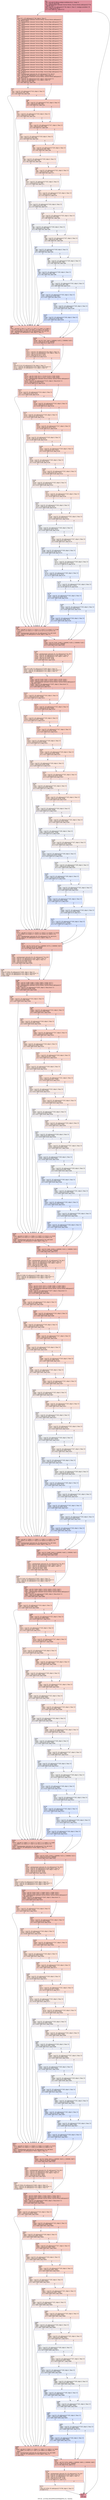 digraph "CFG for '_Z11Find_VertexP6VertexP4EdgePiS3_S3_' function" {
	label="CFG for '_Z11Find_VertexP6VertexP4EdgePiS3_S3_' function";

	Node0x54908d0 [shape=record,color="#b70d28ff", style=filled, fillcolor="#b70d2870",label="{%5:\l  %6 = tail call i32 @llvm.amdgcn.workitem.id.x(), !range !4\l  %7 = zext i32 %6 to i64\l  %8 = getelementptr inbounds %struct.Vertex, %struct.Vertex addrspace(1)* %0,\l... i64 %7, i32 1\l  %9 = load i32, i32 addrspace(1)* %8, align 4, !tbaa !5, !amdgpu.noclobber !10\l  %10 = icmp eq i32 %9, 0\l  br i1 %10, label %11, label %712\l|{<s0>T|<s1>F}}"];
	Node0x54908d0:s0 -> Node0x548eda0;
	Node0x54908d0:s1 -> Node0x5493010;
	Node0x548eda0 [shape=record,color="#3d50c3ff", style=filled, fillcolor="#e5705870",label="{%11:\l11:                                               \l  store i32 1, i32 addrspace(1)* %8, align 4, !tbaa !5\l  %12 = getelementptr inbounds %struct.Vertex, %struct.Vertex addrspace(1)*\l... %0, i64 %7, i32 0\l  %13 = getelementptr inbounds %struct.Edge, %struct.Edge addrspace(1)* %1,\l... i64 0, i32 0\l  %14 = getelementptr inbounds %struct.Edge, %struct.Edge addrspace(1)* %1,\l... i64 0, i32 1\l  %15 = getelementptr inbounds %struct.Edge, %struct.Edge addrspace(1)* %1,\l... i64 1, i32 0\l  %16 = getelementptr inbounds %struct.Edge, %struct.Edge addrspace(1)* %1,\l... i64 1, i32 1\l  %17 = getelementptr inbounds %struct.Edge, %struct.Edge addrspace(1)* %1,\l... i64 2, i32 0\l  %18 = getelementptr inbounds %struct.Edge, %struct.Edge addrspace(1)* %1,\l... i64 2, i32 1\l  %19 = getelementptr inbounds %struct.Edge, %struct.Edge addrspace(1)* %1,\l... i64 3, i32 0\l  %20 = getelementptr inbounds %struct.Edge, %struct.Edge addrspace(1)* %1,\l... i64 3, i32 1\l  %21 = getelementptr inbounds %struct.Edge, %struct.Edge addrspace(1)* %1,\l... i64 4, i32 0\l  %22 = getelementptr inbounds %struct.Edge, %struct.Edge addrspace(1)* %1,\l... i64 4, i32 1\l  %23 = getelementptr inbounds %struct.Edge, %struct.Edge addrspace(1)* %1,\l... i64 5, i32 0\l  %24 = getelementptr inbounds %struct.Edge, %struct.Edge addrspace(1)* %1,\l... i64 5, i32 1\l  %25 = getelementptr inbounds %struct.Edge, %struct.Edge addrspace(1)* %1,\l... i64 6, i32 0\l  %26 = getelementptr inbounds %struct.Edge, %struct.Edge addrspace(1)* %1,\l... i64 6, i32 1\l  %27 = getelementptr inbounds %struct.Edge, %struct.Edge addrspace(1)* %1,\l... i64 7, i32 0\l  %28 = getelementptr inbounds %struct.Edge, %struct.Edge addrspace(1)* %1,\l... i64 7, i32 1\l  %29 = getelementptr inbounds %struct.Edge, %struct.Edge addrspace(1)* %1,\l... i64 8, i32 0\l  %30 = getelementptr inbounds %struct.Edge, %struct.Edge addrspace(1)* %1,\l... i64 8, i32 1\l  %31 = getelementptr inbounds %struct.Edge, %struct.Edge addrspace(1)* %1,\l... i64 9, i32 0\l  %32 = getelementptr inbounds %struct.Edge, %struct.Edge addrspace(1)* %1,\l... i64 9, i32 1\l  %33 = getelementptr inbounds %struct.Edge, %struct.Edge addrspace(1)* %1,\l... i64 10, i32 0\l  %34 = getelementptr inbounds %struct.Edge, %struct.Edge addrspace(1)* %1,\l... i64 10, i32 1\l  %35 = getelementptr inbounds i32, i32 addrspace(1)* %3, i64 %7\l  %36 = load i32, i32 addrspace(1)* %12, align 4, !tbaa.struct !11\l  %37 = getelementptr inbounds %struct.Vertex, %struct.Vertex addrspace(1)*\l... %0, i64 0, i32 0\l  %38 = load i32, i32 addrspace(1)* %37, align 4, !tbaa.struct !11\l  %39 = load i32, i32 addrspace(1)* %13, align 4, !tbaa !13\l  %40 = icmp eq i32 %39, %36\l  br i1 %40, label %41, label %48\l|{<s0>T|<s1>F}}"];
	Node0x548eda0:s0 -> Node0x54958b0;
	Node0x548eda0:s1 -> Node0x5495940;
	Node0x54958b0 [shape=record,color="#3d50c3ff", style=filled, fillcolor="#f59c7d70",label="{%41:\l41:                                               \l  %42 = load i32, i32 addrspace(1)* %14, align 4, !tbaa !15\l  %43 = icmp eq i32 %42, %38\l  br i1 %43, label %44, label %48\l|{<s0>T|<s1>F}}"];
	Node0x54958b0:s0 -> Node0x5495c80;
	Node0x54958b0:s1 -> Node0x5495940;
	Node0x5495c80 [shape=record,color="#3d50c3ff", style=filled, fillcolor="#e5705870",label="{%44:\l44:                                               \l  %45 = phi i64 [ 0, %41 ], [ 1, %51 ], [ 2, %57 ], [ 3, %63 ], [ 4, %69 ], [\l... 5, %75 ], [ 6, %81 ], [ 7, %87 ], [ 8, %93 ], [ 9, %99 ], [ 10, %105 ]\l  %46 = getelementptr inbounds i32, i32 addrspace(1)* %2, i64 %45\l  %47 = load i32, i32 addrspace(1)* %46, align 4, !tbaa !12\l  br label %108\l}"];
	Node0x5495c80 -> Node0x5496780;
	Node0x5495940 [shape=record,color="#3d50c3ff", style=filled, fillcolor="#ed836670",label="{%48:\l48:                                               \l  %49 = load i32, i32 addrspace(1)* %15, align 4, !tbaa !13\l  %50 = icmp eq i32 %49, %36\l  br i1 %50, label %51, label %54\l|{<s0>T|<s1>F}}"];
	Node0x5495940:s0 -> Node0x5495dc0;
	Node0x5495940:s1 -> Node0x5496f90;
	Node0x5495dc0 [shape=record,color="#3d50c3ff", style=filled, fillcolor="#f7ac8e70",label="{%51:\l51:                                               \l  %52 = load i32, i32 addrspace(1)* %16, align 4, !tbaa !15\l  %53 = icmp eq i32 %52, %38\l  br i1 %53, label %44, label %54\l|{<s0>T|<s1>F}}"];
	Node0x5495dc0:s0 -> Node0x5495c80;
	Node0x5495dc0:s1 -> Node0x5496f90;
	Node0x5496f90 [shape=record,color="#3d50c3ff", style=filled, fillcolor="#f3947570",label="{%54:\l54:                                               \l  %55 = load i32, i32 addrspace(1)* %17, align 4, !tbaa !13\l  %56 = icmp eq i32 %55, %36\l  br i1 %56, label %57, label %60\l|{<s0>T|<s1>F}}"];
	Node0x5496f90:s0 -> Node0x5495e10;
	Node0x5496f90:s1 -> Node0x5497950;
	Node0x5495e10 [shape=record,color="#3d50c3ff", style=filled, fillcolor="#f7bca170",label="{%57:\l57:                                               \l  %58 = load i32, i32 addrspace(1)* %18, align 4, !tbaa !15\l  %59 = icmp eq i32 %58, %38\l  br i1 %59, label %44, label %60\l|{<s0>T|<s1>F}}"];
	Node0x5495e10:s0 -> Node0x5495c80;
	Node0x5495e10:s1 -> Node0x5497950;
	Node0x5497950 [shape=record,color="#3d50c3ff", style=filled, fillcolor="#f7a88970",label="{%60:\l60:                                               \l  %61 = load i32, i32 addrspace(1)* %19, align 4, !tbaa !13\l  %62 = icmp eq i32 %61, %36\l  br i1 %62, label %63, label %66\l|{<s0>T|<s1>F}}"];
	Node0x5497950:s0 -> Node0x5495ea0;
	Node0x5497950:s1 -> Node0x5497d00;
	Node0x5495ea0 [shape=record,color="#3d50c3ff", style=filled, fillcolor="#f3c7b170",label="{%63:\l63:                                               \l  %64 = load i32, i32 addrspace(1)* %20, align 4, !tbaa !15\l  %65 = icmp eq i32 %64, %38\l  br i1 %65, label %44, label %66\l|{<s0>T|<s1>F}}"];
	Node0x5495ea0:s0 -> Node0x5495c80;
	Node0x5495ea0:s1 -> Node0x5497d00;
	Node0x5497d00 [shape=record,color="#3d50c3ff", style=filled, fillcolor="#f7b59970",label="{%66:\l66:                                               \l  %67 = load i32, i32 addrspace(1)* %21, align 4, !tbaa !13\l  %68 = icmp eq i32 %67, %36\l  br i1 %68, label %69, label %72\l|{<s0>T|<s1>F}}"];
	Node0x5497d00:s0 -> Node0x5495f30;
	Node0x5497d00:s1 -> Node0x5494b90;
	Node0x5495f30 [shape=record,color="#3d50c3ff", style=filled, fillcolor="#eed0c070",label="{%69:\l69:                                               \l  %70 = load i32, i32 addrspace(1)* %22, align 4, !tbaa !15\l  %71 = icmp eq i32 %70, %38\l  br i1 %71, label %44, label %72\l|{<s0>T|<s1>F}}"];
	Node0x5495f30:s0 -> Node0x5495c80;
	Node0x5495f30:s1 -> Node0x5494b90;
	Node0x5494b90 [shape=record,color="#3d50c3ff", style=filled, fillcolor="#f5c1a970",label="{%72:\l72:                                               \l  %73 = load i32, i32 addrspace(1)* %23, align 4, !tbaa !13\l  %74 = icmp eq i32 %73, %36\l  br i1 %74, label %75, label %78\l|{<s0>T|<s1>F}}"];
	Node0x5494b90:s0 -> Node0x5495fc0;
	Node0x5494b90:s1 -> Node0x5498670;
	Node0x5495fc0 [shape=record,color="#3d50c3ff", style=filled, fillcolor="#e3d9d370",label="{%75:\l75:                                               \l  %76 = load i32, i32 addrspace(1)* %24, align 4, !tbaa !15\l  %77 = icmp eq i32 %76, %38\l  br i1 %77, label %44, label %78\l|{<s0>T|<s1>F}}"];
	Node0x5495fc0:s0 -> Node0x5495c80;
	Node0x5495fc0:s1 -> Node0x5498670;
	Node0x5498670 [shape=record,color="#3d50c3ff", style=filled, fillcolor="#efcebd70",label="{%78:\l78:                                               \l  %79 = load i32, i32 addrspace(1)* %25, align 4, !tbaa !13\l  %80 = icmp eq i32 %79, %36\l  br i1 %80, label %81, label %84\l|{<s0>T|<s1>F}}"];
	Node0x5498670:s0 -> Node0x5496050;
	Node0x5498670:s1 -> Node0x5498a20;
	Node0x5496050 [shape=record,color="#3d50c3ff", style=filled, fillcolor="#d9dce170",label="{%81:\l81:                                               \l  %82 = load i32, i32 addrspace(1)* %26, align 4, !tbaa !15\l  %83 = icmp eq i32 %82, %38\l  br i1 %83, label %44, label %84\l|{<s0>T|<s1>F}}"];
	Node0x5496050:s0 -> Node0x5495c80;
	Node0x5496050:s1 -> Node0x5498a20;
	Node0x5498a20 [shape=record,color="#3d50c3ff", style=filled, fillcolor="#e8d6cc70",label="{%84:\l84:                                               \l  %85 = load i32, i32 addrspace(1)* %27, align 4, !tbaa !13\l  %86 = icmp eq i32 %85, %36\l  br i1 %86, label %87, label %90\l|{<s0>T|<s1>F}}"];
	Node0x5498a20:s0 -> Node0x54960e0;
	Node0x5498a20:s1 -> Node0x5498dd0;
	Node0x54960e0 [shape=record,color="#3d50c3ff", style=filled, fillcolor="#cbd8ee70",label="{%87:\l87:                                               \l  %88 = load i32, i32 addrspace(1)* %28, align 4, !tbaa !15\l  %89 = icmp eq i32 %88, %38\l  br i1 %89, label %44, label %90\l|{<s0>T|<s1>F}}"];
	Node0x54960e0:s0 -> Node0x5495c80;
	Node0x54960e0:s1 -> Node0x5498dd0;
	Node0x5498dd0 [shape=record,color="#3d50c3ff", style=filled, fillcolor="#dedcdb70",label="{%90:\l90:                                               \l  %91 = load i32, i32 addrspace(1)* %29, align 4, !tbaa !13\l  %92 = icmp eq i32 %91, %36\l  br i1 %92, label %93, label %96\l|{<s0>T|<s1>F}}"];
	Node0x5498dd0:s0 -> Node0x5496170;
	Node0x5498dd0:s1 -> Node0x5499180;
	Node0x5496170 [shape=record,color="#3d50c3ff", style=filled, fillcolor="#bfd3f670",label="{%93:\l93:                                               \l  %94 = load i32, i32 addrspace(1)* %30, align 4, !tbaa !15\l  %95 = icmp eq i32 %94, %38\l  br i1 %95, label %44, label %96\l|{<s0>T|<s1>F}}"];
	Node0x5496170:s0 -> Node0x5495c80;
	Node0x5496170:s1 -> Node0x5499180;
	Node0x5499180 [shape=record,color="#3d50c3ff", style=filled, fillcolor="#d1dae970",label="{%96:\l96:                                               \l  %97 = load i32, i32 addrspace(1)* %31, align 4, !tbaa !13\l  %98 = icmp eq i32 %97, %36\l  br i1 %98, label %99, label %102\l|{<s0>T|<s1>F}}"];
	Node0x5499180:s0 -> Node0x5496200;
	Node0x5499180:s1 -> Node0x5499530;
	Node0x5496200 [shape=record,color="#3d50c3ff", style=filled, fillcolor="#aec9fc70",label="{%99:\l99:                                               \l  %100 = load i32, i32 addrspace(1)* %32, align 4, !tbaa !15\l  %101 = icmp eq i32 %100, %38\l  br i1 %101, label %44, label %102\l|{<s0>T|<s1>F}}"];
	Node0x5496200:s0 -> Node0x5495c80;
	Node0x5496200:s1 -> Node0x5499530;
	Node0x5499530 [shape=record,color="#3d50c3ff", style=filled, fillcolor="#c5d6f270",label="{%102:\l102:                                              \l  %103 = load i32, i32 addrspace(1)* %33, align 4, !tbaa !13\l  %104 = icmp eq i32 %103, %36\l  br i1 %104, label %105, label %108\l|{<s0>T|<s1>F}}"];
	Node0x5499530:s0 -> Node0x5496290;
	Node0x5499530:s1 -> Node0x5496780;
	Node0x5496290 [shape=record,color="#3d50c3ff", style=filled, fillcolor="#a5c3fe70",label="{%105:\l105:                                              \l  %106 = load i32, i32 addrspace(1)* %34, align 4, !tbaa !15\l  %107 = icmp eq i32 %106, %38\l  br i1 %107, label %44, label %108\l|{<s0>T|<s1>F}}"];
	Node0x5496290:s0 -> Node0x5495c80;
	Node0x5496290:s1 -> Node0x5496780;
	Node0x5496780 [shape=record,color="#3d50c3ff", style=filled, fillcolor="#e5705870",label="{%108:\l108:                                              \l  %109 = phi i32 [ %47, %44 ], [ 1000000, %105 ], [ 1000000, %102 ]\l  %110 = icmp slt i32 %109, 1000000\l  br i1 %110, label %111, label %119\l|{<s0>T|<s1>F}}"];
	Node0x5496780:s0 -> Node0x5499ca0;
	Node0x5496780:s1 -> Node0x5499cf0;
	Node0x5499ca0 [shape=record,color="#3d50c3ff", style=filled, fillcolor="#f59c7d70",label="{%111:\l111:                                              \l  %112 = load i32, i32 addrspace(1)* %4, align 4, !tbaa !12\l  %113 = load i32, i32 addrspace(1)* %35, align 4, !tbaa !12\l  %114 = add nsw i32 %113, %109\l  %115 = icmp sgt i32 %112, %114\l  br i1 %115, label %116, label %119\l|{<s0>T|<s1>F}}"];
	Node0x5499ca0:s0 -> Node0x549a600;
	Node0x5499ca0:s1 -> Node0x5499cf0;
	Node0x549a600 [shape=record,color="#3d50c3ff", style=filled, fillcolor="#f6bfa670",label="{%116:\l116:                                              \l  store i32 %114, i32 addrspace(1)* %4, align 4, !tbaa !12\l  %117 = load i32, i32 addrspace(1)* %12, align 4, !tbaa.struct !11\l  %118 = load i32, i32 addrspace(1)* %13, align 4, !tbaa !13\l  br label %119\l}"];
	Node0x549a600 -> Node0x5499cf0;
	Node0x5499cf0 [shape=record,color="#3d50c3ff", style=filled, fillcolor="#e5705870",label="{%119:\l119:                                              \l  %120 = phi i32 [ %39, %111 ], [ %118, %116 ], [ %39, %108 ]\l  %121 = phi i32 [ %36, %111 ], [ %117, %116 ], [ %36, %108 ]\l  %122 = getelementptr inbounds %struct.Vertex, %struct.Vertex addrspace(1)*\l... %0, i64 1, i32 0\l  %123 = load i32, i32 addrspace(1)* %122, align 4, !tbaa.struct !11\l  %124 = icmp eq i32 %120, %121\l  br i1 %124, label %125, label %128\l|{<s0>T|<s1>F}}"];
	Node0x5499cf0:s0 -> Node0x549ac40;
	Node0x5499cf0:s1 -> Node0x549ac90;
	Node0x549ac40 [shape=record,color="#3d50c3ff", style=filled, fillcolor="#f59c7d70",label="{%125:\l125:                                              \l  %126 = load i32, i32 addrspace(1)* %14, align 4, !tbaa !15\l  %127 = icmp eq i32 %126, %123\l  br i1 %127, label %188, label %128\l|{<s0>T|<s1>F}}"];
	Node0x549ac40:s0 -> Node0x549ae90;
	Node0x549ac40:s1 -> Node0x549ac90;
	Node0x549ac90 [shape=record,color="#3d50c3ff", style=filled, fillcolor="#ed836670",label="{%128:\l128:                                              \l  %129 = load i32, i32 addrspace(1)* %15, align 4, !tbaa !13\l  %130 = icmp eq i32 %129, %121\l  br i1 %130, label %131, label %134\l|{<s0>T|<s1>F}}"];
	Node0x549ac90:s0 -> Node0x5497fa0;
	Node0x549ac90:s1 -> Node0x5497ff0;
	Node0x5497fa0 [shape=record,color="#3d50c3ff", style=filled, fillcolor="#f7ac8e70",label="{%131:\l131:                                              \l  %132 = load i32, i32 addrspace(1)* %16, align 4, !tbaa !15\l  %133 = icmp eq i32 %132, %123\l  br i1 %133, label %188, label %134\l|{<s0>T|<s1>F}}"];
	Node0x5497fa0:s0 -> Node0x549ae90;
	Node0x5497fa0:s1 -> Node0x5497ff0;
	Node0x5497ff0 [shape=record,color="#3d50c3ff", style=filled, fillcolor="#f3947570",label="{%134:\l134:                                              \l  %135 = load i32, i32 addrspace(1)* %17, align 4, !tbaa !13\l  %136 = icmp eq i32 %135, %121\l  br i1 %136, label %137, label %140\l|{<s0>T|<s1>F}}"];
	Node0x5497ff0:s0 -> Node0x549b8e0;
	Node0x5497ff0:s1 -> Node0x549b930;
	Node0x549b8e0 [shape=record,color="#3d50c3ff", style=filled, fillcolor="#f7bca170",label="{%137:\l137:                                              \l  %138 = load i32, i32 addrspace(1)* %18, align 4, !tbaa !15\l  %139 = icmp eq i32 %138, %123\l  br i1 %139, label %188, label %140\l|{<s0>T|<s1>F}}"];
	Node0x549b8e0:s0 -> Node0x549ae90;
	Node0x549b8e0:s1 -> Node0x549b930;
	Node0x549b930 [shape=record,color="#3d50c3ff", style=filled, fillcolor="#f7a88970",label="{%140:\l140:                                              \l  %141 = load i32, i32 addrspace(1)* %19, align 4, !tbaa !13\l  %142 = icmp eq i32 %141, %121\l  br i1 %142, label %143, label %146\l|{<s0>T|<s1>F}}"];
	Node0x549b930:s0 -> Node0x549bce0;
	Node0x549b930:s1 -> Node0x549bd30;
	Node0x549bce0 [shape=record,color="#3d50c3ff", style=filled, fillcolor="#f3c7b170",label="{%143:\l143:                                              \l  %144 = load i32, i32 addrspace(1)* %20, align 4, !tbaa !15\l  %145 = icmp eq i32 %144, %123\l  br i1 %145, label %188, label %146\l|{<s0>T|<s1>F}}"];
	Node0x549bce0:s0 -> Node0x549ae90;
	Node0x549bce0:s1 -> Node0x549bd30;
	Node0x549bd30 [shape=record,color="#3d50c3ff", style=filled, fillcolor="#f7b59970",label="{%146:\l146:                                              \l  %147 = load i32, i32 addrspace(1)* %21, align 4, !tbaa !13\l  %148 = icmp eq i32 %147, %121\l  br i1 %148, label %149, label %152\l|{<s0>T|<s1>F}}"];
	Node0x549bd30:s0 -> Node0x549c0e0;
	Node0x549bd30:s1 -> Node0x549c130;
	Node0x549c0e0 [shape=record,color="#3d50c3ff", style=filled, fillcolor="#eed0c070",label="{%149:\l149:                                              \l  %150 = load i32, i32 addrspace(1)* %22, align 4, !tbaa !15\l  %151 = icmp eq i32 %150, %123\l  br i1 %151, label %188, label %152\l|{<s0>T|<s1>F}}"];
	Node0x549c0e0:s0 -> Node0x549ae90;
	Node0x549c0e0:s1 -> Node0x549c130;
	Node0x549c130 [shape=record,color="#3d50c3ff", style=filled, fillcolor="#f5c1a970",label="{%152:\l152:                                              \l  %153 = load i32, i32 addrspace(1)* %23, align 4, !tbaa !13\l  %154 = icmp eq i32 %153, %121\l  br i1 %154, label %155, label %158\l|{<s0>T|<s1>F}}"];
	Node0x549c130:s0 -> Node0x549c4e0;
	Node0x549c130:s1 -> Node0x549c530;
	Node0x549c4e0 [shape=record,color="#3d50c3ff", style=filled, fillcolor="#e3d9d370",label="{%155:\l155:                                              \l  %156 = load i32, i32 addrspace(1)* %24, align 4, !tbaa !15\l  %157 = icmp eq i32 %156, %123\l  br i1 %157, label %188, label %158\l|{<s0>T|<s1>F}}"];
	Node0x549c4e0:s0 -> Node0x549ae90;
	Node0x549c4e0:s1 -> Node0x549c530;
	Node0x549c530 [shape=record,color="#3d50c3ff", style=filled, fillcolor="#efcebd70",label="{%158:\l158:                                              \l  %159 = load i32, i32 addrspace(1)* %25, align 4, !tbaa !13\l  %160 = icmp eq i32 %159, %121\l  br i1 %160, label %161, label %164\l|{<s0>T|<s1>F}}"];
	Node0x549c530:s0 -> Node0x549c8e0;
	Node0x549c530:s1 -> Node0x549c930;
	Node0x549c8e0 [shape=record,color="#3d50c3ff", style=filled, fillcolor="#d9dce170",label="{%161:\l161:                                              \l  %162 = load i32, i32 addrspace(1)* %26, align 4, !tbaa !15\l  %163 = icmp eq i32 %162, %123\l  br i1 %163, label %188, label %164\l|{<s0>T|<s1>F}}"];
	Node0x549c8e0:s0 -> Node0x549ae90;
	Node0x549c8e0:s1 -> Node0x549c930;
	Node0x549c930 [shape=record,color="#3d50c3ff", style=filled, fillcolor="#e8d6cc70",label="{%164:\l164:                                              \l  %165 = load i32, i32 addrspace(1)* %27, align 4, !tbaa !13\l  %166 = icmp eq i32 %165, %121\l  br i1 %166, label %167, label %170\l|{<s0>T|<s1>F}}"];
	Node0x549c930:s0 -> Node0x5491a50;
	Node0x549c930:s1 -> Node0x5491aa0;
	Node0x5491a50 [shape=record,color="#3d50c3ff", style=filled, fillcolor="#cbd8ee70",label="{%167:\l167:                                              \l  %168 = load i32, i32 addrspace(1)* %28, align 4, !tbaa !15\l  %169 = icmp eq i32 %168, %123\l  br i1 %169, label %188, label %170\l|{<s0>T|<s1>F}}"];
	Node0x5491a50:s0 -> Node0x549ae90;
	Node0x5491a50:s1 -> Node0x5491aa0;
	Node0x5491aa0 [shape=record,color="#3d50c3ff", style=filled, fillcolor="#dedcdb70",label="{%170:\l170:                                              \l  %171 = load i32, i32 addrspace(1)* %29, align 4, !tbaa !13\l  %172 = icmp eq i32 %171, %121\l  br i1 %172, label %173, label %176\l|{<s0>T|<s1>F}}"];
	Node0x5491aa0:s0 -> Node0x5491e50;
	Node0x5491aa0:s1 -> Node0x5491ea0;
	Node0x5491e50 [shape=record,color="#3d50c3ff", style=filled, fillcolor="#bfd3f670",label="{%173:\l173:                                              \l  %174 = load i32, i32 addrspace(1)* %30, align 4, !tbaa !15\l  %175 = icmp eq i32 %174, %123\l  br i1 %175, label %188, label %176\l|{<s0>T|<s1>F}}"];
	Node0x5491e50:s0 -> Node0x549ae90;
	Node0x5491e50:s1 -> Node0x5491ea0;
	Node0x5491ea0 [shape=record,color="#3d50c3ff", style=filled, fillcolor="#d1dae970",label="{%176:\l176:                                              \l  %177 = load i32, i32 addrspace(1)* %31, align 4, !tbaa !13\l  %178 = icmp eq i32 %177, %121\l  br i1 %178, label %179, label %182\l|{<s0>T|<s1>F}}"];
	Node0x5491ea0:s0 -> Node0x5492250;
	Node0x5491ea0:s1 -> Node0x54922a0;
	Node0x5492250 [shape=record,color="#3d50c3ff", style=filled, fillcolor="#aec9fc70",label="{%179:\l179:                                              \l  %180 = load i32, i32 addrspace(1)* %32, align 4, !tbaa !15\l  %181 = icmp eq i32 %180, %123\l  br i1 %181, label %188, label %182\l|{<s0>T|<s1>F}}"];
	Node0x5492250:s0 -> Node0x549ae90;
	Node0x5492250:s1 -> Node0x54922a0;
	Node0x54922a0 [shape=record,color="#3d50c3ff", style=filled, fillcolor="#c5d6f270",label="{%182:\l182:                                              \l  %183 = load i32, i32 addrspace(1)* %33, align 4, !tbaa !13\l  %184 = icmp eq i32 %183, %121\l  br i1 %184, label %185, label %192\l|{<s0>T|<s1>F}}"];
	Node0x54922a0:s0 -> Node0x549e310;
	Node0x54922a0:s1 -> Node0x549e360;
	Node0x549e310 [shape=record,color="#3d50c3ff", style=filled, fillcolor="#a5c3fe70",label="{%185:\l185:                                              \l  %186 = load i32, i32 addrspace(1)* %34, align 4, !tbaa !15\l  %187 = icmp eq i32 %186, %123\l  br i1 %187, label %188, label %192\l|{<s0>T|<s1>F}}"];
	Node0x549e310:s0 -> Node0x549ae90;
	Node0x549e310:s1 -> Node0x549e360;
	Node0x549ae90 [shape=record,color="#3d50c3ff", style=filled, fillcolor="#e5705870",label="{%188:\l188:                                              \l  %189 = phi i64 [ 0, %125 ], [ 1, %131 ], [ 2, %137 ], [ 3, %143 ], [ 4, %149\l... ], [ 5, %155 ], [ 6, %161 ], [ 7, %167 ], [ 8, %173 ], [ 9, %179 ], [ 10,\l... %185 ]\l  %190 = getelementptr inbounds i32, i32 addrspace(1)* %2, i64 %189\l  %191 = load i32, i32 addrspace(1)* %190, align 4, !tbaa !12\l  br label %192\l}"];
	Node0x549ae90 -> Node0x549e360;
	Node0x549e360 [shape=record,color="#3d50c3ff", style=filled, fillcolor="#e5705870",label="{%192:\l192:                                              \l  %193 = phi i32 [ %191, %188 ], [ 1000000, %185 ], [ 1000000, %182 ]\l  %194 = icmp slt i32 %193, 1000000\l  br i1 %194, label %195, label %204\l|{<s0>T|<s1>F}}"];
	Node0x549e360:s0 -> Node0x549eb00;
	Node0x549e360:s1 -> Node0x549eb50;
	Node0x549eb00 [shape=record,color="#3d50c3ff", style=filled, fillcolor="#f59c7d70",label="{%195:\l195:                                              \l  %196 = getelementptr inbounds i32, i32 addrspace(1)* %4, i64 1\l  %197 = load i32, i32 addrspace(1)* %196, align 4, !tbaa !12\l  %198 = load i32, i32 addrspace(1)* %35, align 4, !tbaa !12\l  %199 = add nsw i32 %198, %193\l  %200 = icmp sgt i32 %197, %199\l  br i1 %200, label %201, label %204\l|{<s0>T|<s1>F}}"];
	Node0x549eb00:s0 -> Node0x549eef0;
	Node0x549eb00:s1 -> Node0x549eb50;
	Node0x549eef0 [shape=record,color="#3d50c3ff", style=filled, fillcolor="#f6bfa670",label="{%201:\l201:                                              \l  store i32 %199, i32 addrspace(1)* %196, align 4, !tbaa !12\l  %202 = load i32, i32 addrspace(1)* %12, align 4, !tbaa.struct !11\l  %203 = load i32, i32 addrspace(1)* %13, align 4, !tbaa !13\l  br label %204\l}"];
	Node0x549eef0 -> Node0x549eb50;
	Node0x549eb50 [shape=record,color="#3d50c3ff", style=filled, fillcolor="#e5705870",label="{%204:\l204:                                              \l  %205 = phi i32 [ %203, %201 ], [ %120, %195 ], [ %120, %192 ]\l  %206 = phi i32 [ %202, %201 ], [ %121, %195 ], [ %121, %192 ]\l  %207 = getelementptr inbounds %struct.Vertex, %struct.Vertex addrspace(1)*\l... %0, i64 2, i32 0\l  %208 = load i32, i32 addrspace(1)* %207, align 4, !tbaa.struct !11\l  %209 = icmp eq i32 %205, %206\l  br i1 %209, label %210, label %213\l|{<s0>T|<s1>F}}"];
	Node0x549eb50:s0 -> Node0x549f530;
	Node0x549eb50:s1 -> Node0x549f580;
	Node0x549f530 [shape=record,color="#3d50c3ff", style=filled, fillcolor="#f59c7d70",label="{%210:\l210:                                              \l  %211 = load i32, i32 addrspace(1)* %14, align 4, !tbaa !15\l  %212 = icmp eq i32 %211, %208\l  br i1 %212, label %273, label %213\l|{<s0>T|<s1>F}}"];
	Node0x549f530:s0 -> Node0x549f780;
	Node0x549f530:s1 -> Node0x549f580;
	Node0x549f580 [shape=record,color="#3d50c3ff", style=filled, fillcolor="#ed836670",label="{%213:\l213:                                              \l  %214 = load i32, i32 addrspace(1)* %15, align 4, !tbaa !13\l  %215 = icmp eq i32 %214, %206\l  br i1 %215, label %216, label %219\l|{<s0>T|<s1>F}}"];
	Node0x549f580:s0 -> Node0x549f980;
	Node0x549f580:s1 -> Node0x549f9d0;
	Node0x549f980 [shape=record,color="#3d50c3ff", style=filled, fillcolor="#f7ac8e70",label="{%216:\l216:                                              \l  %217 = load i32, i32 addrspace(1)* %16, align 4, !tbaa !15\l  %218 = icmp eq i32 %217, %208\l  br i1 %218, label %273, label %219\l|{<s0>T|<s1>F}}"];
	Node0x549f980:s0 -> Node0x549f780;
	Node0x549f980:s1 -> Node0x549f9d0;
	Node0x549f9d0 [shape=record,color="#3d50c3ff", style=filled, fillcolor="#f3947570",label="{%219:\l219:                                              \l  %220 = load i32, i32 addrspace(1)* %17, align 4, !tbaa !13\l  %221 = icmp eq i32 %220, %206\l  br i1 %221, label %222, label %225\l|{<s0>T|<s1>F}}"];
	Node0x549f9d0:s0 -> Node0x549fd80;
	Node0x549f9d0:s1 -> Node0x549fdd0;
	Node0x549fd80 [shape=record,color="#3d50c3ff", style=filled, fillcolor="#f7bca170",label="{%222:\l222:                                              \l  %223 = load i32, i32 addrspace(1)* %18, align 4, !tbaa !15\l  %224 = icmp eq i32 %223, %208\l  br i1 %224, label %273, label %225\l|{<s0>T|<s1>F}}"];
	Node0x549fd80:s0 -> Node0x549f780;
	Node0x549fd80:s1 -> Node0x549fdd0;
	Node0x549fdd0 [shape=record,color="#3d50c3ff", style=filled, fillcolor="#f7a88970",label="{%225:\l225:                                              \l  %226 = load i32, i32 addrspace(1)* %19, align 4, !tbaa !13\l  %227 = icmp eq i32 %226, %206\l  br i1 %227, label %228, label %231\l|{<s0>T|<s1>F}}"];
	Node0x549fdd0:s0 -> Node0x54a0180;
	Node0x549fdd0:s1 -> Node0x54a01d0;
	Node0x54a0180 [shape=record,color="#3d50c3ff", style=filled, fillcolor="#f3c7b170",label="{%228:\l228:                                              \l  %229 = load i32, i32 addrspace(1)* %20, align 4, !tbaa !15\l  %230 = icmp eq i32 %229, %208\l  br i1 %230, label %273, label %231\l|{<s0>T|<s1>F}}"];
	Node0x54a0180:s0 -> Node0x549f780;
	Node0x54a0180:s1 -> Node0x54a01d0;
	Node0x54a01d0 [shape=record,color="#3d50c3ff", style=filled, fillcolor="#f7b59970",label="{%231:\l231:                                              \l  %232 = load i32, i32 addrspace(1)* %21, align 4, !tbaa !13\l  %233 = icmp eq i32 %232, %206\l  br i1 %233, label %234, label %237\l|{<s0>T|<s1>F}}"];
	Node0x54a01d0:s0 -> Node0x54a0580;
	Node0x54a01d0:s1 -> Node0x54a05d0;
	Node0x54a0580 [shape=record,color="#3d50c3ff", style=filled, fillcolor="#eed0c070",label="{%234:\l234:                                              \l  %235 = load i32, i32 addrspace(1)* %22, align 4, !tbaa !15\l  %236 = icmp eq i32 %235, %208\l  br i1 %236, label %273, label %237\l|{<s0>T|<s1>F}}"];
	Node0x54a0580:s0 -> Node0x549f780;
	Node0x54a0580:s1 -> Node0x54a05d0;
	Node0x54a05d0 [shape=record,color="#3d50c3ff", style=filled, fillcolor="#f5c1a970",label="{%237:\l237:                                              \l  %238 = load i32, i32 addrspace(1)* %23, align 4, !tbaa !13\l  %239 = icmp eq i32 %238, %206\l  br i1 %239, label %240, label %243\l|{<s0>T|<s1>F}}"];
	Node0x54a05d0:s0 -> Node0x54a0d90;
	Node0x54a05d0:s1 -> Node0x54a0de0;
	Node0x54a0d90 [shape=record,color="#3d50c3ff", style=filled, fillcolor="#e3d9d370",label="{%240:\l240:                                              \l  %241 = load i32, i32 addrspace(1)* %24, align 4, !tbaa !15\l  %242 = icmp eq i32 %241, %208\l  br i1 %242, label %273, label %243\l|{<s0>T|<s1>F}}"];
	Node0x54a0d90:s0 -> Node0x549f780;
	Node0x54a0d90:s1 -> Node0x54a0de0;
	Node0x54a0de0 [shape=record,color="#3d50c3ff", style=filled, fillcolor="#efcebd70",label="{%243:\l243:                                              \l  %244 = load i32, i32 addrspace(1)* %25, align 4, !tbaa !13\l  %245 = icmp eq i32 %244, %206\l  br i1 %245, label %246, label %249\l|{<s0>T|<s1>F}}"];
	Node0x54a0de0:s0 -> Node0x54a1190;
	Node0x54a0de0:s1 -> Node0x54a11e0;
	Node0x54a1190 [shape=record,color="#3d50c3ff", style=filled, fillcolor="#d9dce170",label="{%246:\l246:                                              \l  %247 = load i32, i32 addrspace(1)* %26, align 4, !tbaa !15\l  %248 = icmp eq i32 %247, %208\l  br i1 %248, label %273, label %249\l|{<s0>T|<s1>F}}"];
	Node0x54a1190:s0 -> Node0x549f780;
	Node0x54a1190:s1 -> Node0x54a11e0;
	Node0x54a11e0 [shape=record,color="#3d50c3ff", style=filled, fillcolor="#e8d6cc70",label="{%249:\l249:                                              \l  %250 = load i32, i32 addrspace(1)* %27, align 4, !tbaa !13\l  %251 = icmp eq i32 %250, %206\l  br i1 %251, label %252, label %255\l|{<s0>T|<s1>F}}"];
	Node0x54a11e0:s0 -> Node0x54a1590;
	Node0x54a11e0:s1 -> Node0x54a15e0;
	Node0x54a1590 [shape=record,color="#3d50c3ff", style=filled, fillcolor="#cbd8ee70",label="{%252:\l252:                                              \l  %253 = load i32, i32 addrspace(1)* %28, align 4, !tbaa !15\l  %254 = icmp eq i32 %253, %208\l  br i1 %254, label %273, label %255\l|{<s0>T|<s1>F}}"];
	Node0x54a1590:s0 -> Node0x549f780;
	Node0x54a1590:s1 -> Node0x54a15e0;
	Node0x54a15e0 [shape=record,color="#3d50c3ff", style=filled, fillcolor="#dedcdb70",label="{%255:\l255:                                              \l  %256 = load i32, i32 addrspace(1)* %29, align 4, !tbaa !13\l  %257 = icmp eq i32 %256, %206\l  br i1 %257, label %258, label %261\l|{<s0>T|<s1>F}}"];
	Node0x54a15e0:s0 -> Node0x549b020;
	Node0x54a15e0:s1 -> Node0x549b070;
	Node0x549b020 [shape=record,color="#3d50c3ff", style=filled, fillcolor="#bfd3f670",label="{%258:\l258:                                              \l  %259 = load i32, i32 addrspace(1)* %30, align 4, !tbaa !15\l  %260 = icmp eq i32 %259, %208\l  br i1 %260, label %273, label %261\l|{<s0>T|<s1>F}}"];
	Node0x549b020:s0 -> Node0x549f780;
	Node0x549b020:s1 -> Node0x549b070;
	Node0x549b070 [shape=record,color="#3d50c3ff", style=filled, fillcolor="#d1dae970",label="{%261:\l261:                                              \l  %262 = load i32, i32 addrspace(1)* %31, align 4, !tbaa !13\l  %263 = icmp eq i32 %262, %206\l  br i1 %263, label %264, label %267\l|{<s0>T|<s1>F}}"];
	Node0x549b070:s0 -> Node0x549b420;
	Node0x549b070:s1 -> Node0x549b470;
	Node0x549b420 [shape=record,color="#3d50c3ff", style=filled, fillcolor="#aec9fc70",label="{%264:\l264:                                              \l  %265 = load i32, i32 addrspace(1)* %32, align 4, !tbaa !15\l  %266 = icmp eq i32 %265, %208\l  br i1 %266, label %273, label %267\l|{<s0>T|<s1>F}}"];
	Node0x549b420:s0 -> Node0x549f780;
	Node0x549b420:s1 -> Node0x549b470;
	Node0x549b470 [shape=record,color="#3d50c3ff", style=filled, fillcolor="#c5d6f270",label="{%267:\l267:                                              \l  %268 = load i32, i32 addrspace(1)* %33, align 4, !tbaa !13\l  %269 = icmp eq i32 %268, %206\l  br i1 %269, label %270, label %277\l|{<s0>T|<s1>F}}"];
	Node0x549b470:s0 -> Node0x54a29a0;
	Node0x549b470:s1 -> Node0x54a29f0;
	Node0x54a29a0 [shape=record,color="#3d50c3ff", style=filled, fillcolor="#a5c3fe70",label="{%270:\l270:                                              \l  %271 = load i32, i32 addrspace(1)* %34, align 4, !tbaa !15\l  %272 = icmp eq i32 %271, %208\l  br i1 %272, label %273, label %277\l|{<s0>T|<s1>F}}"];
	Node0x54a29a0:s0 -> Node0x549f780;
	Node0x54a29a0:s1 -> Node0x54a29f0;
	Node0x549f780 [shape=record,color="#3d50c3ff", style=filled, fillcolor="#e5705870",label="{%273:\l273:                                              \l  %274 = phi i64 [ 0, %210 ], [ 1, %216 ], [ 2, %222 ], [ 3, %228 ], [ 4, %234\l... ], [ 5, %240 ], [ 6, %246 ], [ 7, %252 ], [ 8, %258 ], [ 9, %264 ], [ 10,\l... %270 ]\l  %275 = getelementptr inbounds i32, i32 addrspace(1)* %2, i64 %274\l  %276 = load i32, i32 addrspace(1)* %275, align 4, !tbaa !12\l  br label %277\l}"];
	Node0x549f780 -> Node0x54a29f0;
	Node0x54a29f0 [shape=record,color="#3d50c3ff", style=filled, fillcolor="#e5705870",label="{%277:\l277:                                              \l  %278 = phi i32 [ %276, %273 ], [ 1000000, %270 ], [ 1000000, %267 ]\l  %279 = icmp slt i32 %278, 1000000\l  br i1 %279, label %280, label %289\l|{<s0>T|<s1>F}}"];
	Node0x54a29f0:s0 -> Node0x54a3190;
	Node0x54a29f0:s1 -> Node0x54a31e0;
	Node0x54a3190 [shape=record,color="#3d50c3ff", style=filled, fillcolor="#f59c7d70",label="{%280:\l280:                                              \l  %281 = getelementptr inbounds i32, i32 addrspace(1)* %4, i64 2\l  %282 = load i32, i32 addrspace(1)* %281, align 4, !tbaa !12\l  %283 = load i32, i32 addrspace(1)* %35, align 4, !tbaa !12\l  %284 = add nsw i32 %283, %278\l  %285 = icmp sgt i32 %282, %284\l  br i1 %285, label %286, label %289\l|{<s0>T|<s1>F}}"];
	Node0x54a3190:s0 -> Node0x54a3580;
	Node0x54a3190:s1 -> Node0x54a31e0;
	Node0x54a3580 [shape=record,color="#3d50c3ff", style=filled, fillcolor="#f6bfa670",label="{%286:\l286:                                              \l  store i32 %284, i32 addrspace(1)* %281, align 4, !tbaa !12\l  %287 = load i32, i32 addrspace(1)* %12, align 4, !tbaa.struct !11\l  %288 = load i32, i32 addrspace(1)* %13, align 4, !tbaa !13\l  br label %289\l}"];
	Node0x54a3580 -> Node0x54a31e0;
	Node0x54a31e0 [shape=record,color="#3d50c3ff", style=filled, fillcolor="#e5705870",label="{%289:\l289:                                              \l  %290 = phi i32 [ %288, %286 ], [ %205, %280 ], [ %205, %277 ]\l  %291 = phi i32 [ %287, %286 ], [ %206, %280 ], [ %206, %277 ]\l  %292 = getelementptr inbounds %struct.Vertex, %struct.Vertex addrspace(1)*\l... %0, i64 3, i32 0\l  %293 = load i32, i32 addrspace(1)* %292, align 4, !tbaa.struct !11\l  %294 = icmp eq i32 %290, %291\l  br i1 %294, label %295, label %298\l|{<s0>T|<s1>F}}"];
	Node0x54a31e0:s0 -> Node0x54a3bc0;
	Node0x54a31e0:s1 -> Node0x54a3c10;
	Node0x54a3bc0 [shape=record,color="#3d50c3ff", style=filled, fillcolor="#f59c7d70",label="{%295:\l295:                                              \l  %296 = load i32, i32 addrspace(1)* %14, align 4, !tbaa !15\l  %297 = icmp eq i32 %296, %293\l  br i1 %297, label %358, label %298\l|{<s0>T|<s1>F}}"];
	Node0x54a3bc0:s0 -> Node0x54a3e10;
	Node0x54a3bc0:s1 -> Node0x54a3c10;
	Node0x54a3c10 [shape=record,color="#3d50c3ff", style=filled, fillcolor="#ed836670",label="{%298:\l298:                                              \l  %299 = load i32, i32 addrspace(1)* %15, align 4, !tbaa !13\l  %300 = icmp eq i32 %299, %291\l  br i1 %300, label %301, label %304\l|{<s0>T|<s1>F}}"];
	Node0x54a3c10:s0 -> Node0x54a4010;
	Node0x54a3c10:s1 -> Node0x54a4060;
	Node0x54a4010 [shape=record,color="#3d50c3ff", style=filled, fillcolor="#f7ac8e70",label="{%301:\l301:                                              \l  %302 = load i32, i32 addrspace(1)* %16, align 4, !tbaa !15\l  %303 = icmp eq i32 %302, %293\l  br i1 %303, label %358, label %304\l|{<s0>T|<s1>F}}"];
	Node0x54a4010:s0 -> Node0x54a3e10;
	Node0x54a4010:s1 -> Node0x54a4060;
	Node0x54a4060 [shape=record,color="#3d50c3ff", style=filled, fillcolor="#f3947570",label="{%304:\l304:                                              \l  %305 = load i32, i32 addrspace(1)* %17, align 4, !tbaa !13\l  %306 = icmp eq i32 %305, %291\l  br i1 %306, label %307, label %310\l|{<s0>T|<s1>F}}"];
	Node0x54a4060:s0 -> Node0x54a4410;
	Node0x54a4060:s1 -> Node0x54a4460;
	Node0x54a4410 [shape=record,color="#3d50c3ff", style=filled, fillcolor="#f7bca170",label="{%307:\l307:                                              \l  %308 = load i32, i32 addrspace(1)* %18, align 4, !tbaa !15\l  %309 = icmp eq i32 %308, %293\l  br i1 %309, label %358, label %310\l|{<s0>T|<s1>F}}"];
	Node0x54a4410:s0 -> Node0x54a3e10;
	Node0x54a4410:s1 -> Node0x54a4460;
	Node0x54a4460 [shape=record,color="#3d50c3ff", style=filled, fillcolor="#f7a88970",label="{%310:\l310:                                              \l  %311 = load i32, i32 addrspace(1)* %19, align 4, !tbaa !13\l  %312 = icmp eq i32 %311, %291\l  br i1 %312, label %313, label %316\l|{<s0>T|<s1>F}}"];
	Node0x54a4460:s0 -> Node0x5497190;
	Node0x54a4460:s1 -> Node0x54971e0;
	Node0x5497190 [shape=record,color="#3d50c3ff", style=filled, fillcolor="#f3c7b170",label="{%313:\l313:                                              \l  %314 = load i32, i32 addrspace(1)* %20, align 4, !tbaa !15\l  %315 = icmp eq i32 %314, %293\l  br i1 %315, label %358, label %316\l|{<s0>T|<s1>F}}"];
	Node0x5497190:s0 -> Node0x54a3e10;
	Node0x5497190:s1 -> Node0x54971e0;
	Node0x54971e0 [shape=record,color="#3d50c3ff", style=filled, fillcolor="#f7b59970",label="{%316:\l316:                                              \l  %317 = load i32, i32 addrspace(1)* %21, align 4, !tbaa !13\l  %318 = icmp eq i32 %317, %291\l  br i1 %318, label %319, label %322\l|{<s0>T|<s1>F}}"];
	Node0x54971e0:s0 -> Node0x5497590;
	Node0x54971e0:s1 -> Node0x54975e0;
	Node0x5497590 [shape=record,color="#3d50c3ff", style=filled, fillcolor="#eed0c070",label="{%319:\l319:                                              \l  %320 = load i32, i32 addrspace(1)* %22, align 4, !tbaa !15\l  %321 = icmp eq i32 %320, %293\l  br i1 %321, label %358, label %322\l|{<s0>T|<s1>F}}"];
	Node0x5497590:s0 -> Node0x54a3e10;
	Node0x5497590:s1 -> Node0x54975e0;
	Node0x54975e0 [shape=record,color="#3d50c3ff", style=filled, fillcolor="#f5c1a970",label="{%322:\l322:                                              \l  %323 = load i32, i32 addrspace(1)* %23, align 4, !tbaa !13\l  %324 = icmp eq i32 %323, %291\l  br i1 %324, label %325, label %328\l|{<s0>T|<s1>F}}"];
	Node0x54975e0:s0 -> Node0x549cf00;
	Node0x54975e0:s1 -> Node0x549cf50;
	Node0x549cf00 [shape=record,color="#3d50c3ff", style=filled, fillcolor="#e3d9d370",label="{%325:\l325:                                              \l  %326 = load i32, i32 addrspace(1)* %24, align 4, !tbaa !15\l  %327 = icmp eq i32 %326, %293\l  br i1 %327, label %358, label %328\l|{<s0>T|<s1>F}}"];
	Node0x549cf00:s0 -> Node0x54a3e10;
	Node0x549cf00:s1 -> Node0x549cf50;
	Node0x549cf50 [shape=record,color="#3d50c3ff", style=filled, fillcolor="#efcebd70",label="{%328:\l328:                                              \l  %329 = load i32, i32 addrspace(1)* %25, align 4, !tbaa !13\l  %330 = icmp eq i32 %329, %291\l  br i1 %330, label %331, label %334\l|{<s0>T|<s1>F}}"];
	Node0x549cf50:s0 -> Node0x549d300;
	Node0x549cf50:s1 -> Node0x549d350;
	Node0x549d300 [shape=record,color="#3d50c3ff", style=filled, fillcolor="#d9dce170",label="{%331:\l331:                                              \l  %332 = load i32, i32 addrspace(1)* %26, align 4, !tbaa !15\l  %333 = icmp eq i32 %332, %293\l  br i1 %333, label %358, label %334\l|{<s0>T|<s1>F}}"];
	Node0x549d300:s0 -> Node0x54a3e10;
	Node0x549d300:s1 -> Node0x549d350;
	Node0x549d350 [shape=record,color="#3d50c3ff", style=filled, fillcolor="#e8d6cc70",label="{%334:\l334:                                              \l  %335 = load i32, i32 addrspace(1)* %27, align 4, !tbaa !13\l  %336 = icmp eq i32 %335, %291\l  br i1 %336, label %337, label %340\l|{<s0>T|<s1>F}}"];
	Node0x549d350:s0 -> Node0x549d700;
	Node0x549d350:s1 -> Node0x549d750;
	Node0x549d700 [shape=record,color="#3d50c3ff", style=filled, fillcolor="#cbd8ee70",label="{%337:\l337:                                              \l  %338 = load i32, i32 addrspace(1)* %28, align 4, !tbaa !15\l  %339 = icmp eq i32 %338, %293\l  br i1 %339, label %358, label %340\l|{<s0>T|<s1>F}}"];
	Node0x549d700:s0 -> Node0x54a3e10;
	Node0x549d700:s1 -> Node0x549d750;
	Node0x549d750 [shape=record,color="#3d50c3ff", style=filled, fillcolor="#dedcdb70",label="{%340:\l340:                                              \l  %341 = load i32, i32 addrspace(1)* %29, align 4, !tbaa !13\l  %342 = icmp eq i32 %341, %291\l  br i1 %342, label %343, label %346\l|{<s0>T|<s1>F}}"];
	Node0x549d750:s0 -> Node0x549db00;
	Node0x549d750:s1 -> Node0x549db50;
	Node0x549db00 [shape=record,color="#3d50c3ff", style=filled, fillcolor="#bfd3f670",label="{%343:\l343:                                              \l  %344 = load i32, i32 addrspace(1)* %30, align 4, !tbaa !15\l  %345 = icmp eq i32 %344, %293\l  br i1 %345, label %358, label %346\l|{<s0>T|<s1>F}}"];
	Node0x549db00:s0 -> Node0x54a3e10;
	Node0x549db00:s1 -> Node0x549db50;
	Node0x549db50 [shape=record,color="#3d50c3ff", style=filled, fillcolor="#d1dae970",label="{%346:\l346:                                              \l  %347 = load i32, i32 addrspace(1)* %31, align 4, !tbaa !13\l  %348 = icmp eq i32 %347, %291\l  br i1 %348, label %349, label %352\l|{<s0>T|<s1>F}}"];
	Node0x549db50:s0 -> Node0x549df00;
	Node0x549db50:s1 -> Node0x549df50;
	Node0x549df00 [shape=record,color="#3d50c3ff", style=filled, fillcolor="#aec9fc70",label="{%349:\l349:                                              \l  %350 = load i32, i32 addrspace(1)* %32, align 4, !tbaa !15\l  %351 = icmp eq i32 %350, %293\l  br i1 %351, label %358, label %352\l|{<s0>T|<s1>F}}"];
	Node0x549df00:s0 -> Node0x54a3e10;
	Node0x549df00:s1 -> Node0x549df50;
	Node0x549df50 [shape=record,color="#3d50c3ff", style=filled, fillcolor="#c5d6f270",label="{%352:\l352:                                              \l  %353 = load i32, i32 addrspace(1)* %33, align 4, !tbaa !13\l  %354 = icmp eq i32 %353, %291\l  br i1 %354, label %355, label %362\l|{<s0>T|<s1>F}}"];
	Node0x549df50:s0 -> Node0x5496ba0;
	Node0x549df50:s1 -> Node0x5496bf0;
	Node0x5496ba0 [shape=record,color="#3d50c3ff", style=filled, fillcolor="#a5c3fe70",label="{%355:\l355:                                              \l  %356 = load i32, i32 addrspace(1)* %34, align 4, !tbaa !15\l  %357 = icmp eq i32 %356, %293\l  br i1 %357, label %358, label %362\l|{<s0>T|<s1>F}}"];
	Node0x5496ba0:s0 -> Node0x54a3e10;
	Node0x5496ba0:s1 -> Node0x5496bf0;
	Node0x54a3e10 [shape=record,color="#3d50c3ff", style=filled, fillcolor="#e5705870",label="{%358:\l358:                                              \l  %359 = phi i64 [ 0, %295 ], [ 1, %301 ], [ 2, %307 ], [ 3, %313 ], [ 4, %319\l... ], [ 5, %325 ], [ 6, %331 ], [ 7, %337 ], [ 8, %343 ], [ 9, %349 ], [ 10,\l... %355 ]\l  %360 = getelementptr inbounds i32, i32 addrspace(1)* %2, i64 %359\l  %361 = load i32, i32 addrspace(1)* %360, align 4, !tbaa !12\l  br label %362\l}"];
	Node0x54a3e10 -> Node0x5496bf0;
	Node0x5496bf0 [shape=record,color="#3d50c3ff", style=filled, fillcolor="#e5705870",label="{%362:\l362:                                              \l  %363 = phi i32 [ %361, %358 ], [ 1000000, %355 ], [ 1000000, %352 ]\l  %364 = icmp slt i32 %363, 1000000\l  br i1 %364, label %365, label %374\l|{<s0>T|<s1>F}}"];
	Node0x5496bf0:s0 -> Node0x54a7430;
	Node0x5496bf0:s1 -> Node0x54a7480;
	Node0x54a7430 [shape=record,color="#3d50c3ff", style=filled, fillcolor="#f59c7d70",label="{%365:\l365:                                              \l  %366 = getelementptr inbounds i32, i32 addrspace(1)* %4, i64 3\l  %367 = load i32, i32 addrspace(1)* %366, align 4, !tbaa !12\l  %368 = load i32, i32 addrspace(1)* %35, align 4, !tbaa !12\l  %369 = add nsw i32 %368, %363\l  %370 = icmp sgt i32 %367, %369\l  br i1 %370, label %371, label %374\l|{<s0>T|<s1>F}}"];
	Node0x54a7430:s0 -> Node0x54a8460;
	Node0x54a7430:s1 -> Node0x54a7480;
	Node0x54a8460 [shape=record,color="#3d50c3ff", style=filled, fillcolor="#f6bfa670",label="{%371:\l371:                                              \l  store i32 %369, i32 addrspace(1)* %366, align 4, !tbaa !12\l  %372 = load i32, i32 addrspace(1)* %12, align 4, !tbaa.struct !11\l  %373 = load i32, i32 addrspace(1)* %13, align 4, !tbaa !13\l  br label %374\l}"];
	Node0x54a8460 -> Node0x54a7480;
	Node0x54a7480 [shape=record,color="#3d50c3ff", style=filled, fillcolor="#e5705870",label="{%374:\l374:                                              \l  %375 = phi i32 [ %373, %371 ], [ %290, %365 ], [ %290, %362 ]\l  %376 = phi i32 [ %372, %371 ], [ %291, %365 ], [ %291, %362 ]\l  %377 = getelementptr inbounds %struct.Vertex, %struct.Vertex addrspace(1)*\l... %0, i64 4, i32 0\l  %378 = load i32, i32 addrspace(1)* %377, align 4, !tbaa.struct !11\l  %379 = icmp eq i32 %375, %376\l  br i1 %379, label %380, label %383\l|{<s0>T|<s1>F}}"];
	Node0x54a7480:s0 -> Node0x54a8aa0;
	Node0x54a7480:s1 -> Node0x54a8af0;
	Node0x54a8aa0 [shape=record,color="#3d50c3ff", style=filled, fillcolor="#f59c7d70",label="{%380:\l380:                                              \l  %381 = load i32, i32 addrspace(1)* %14, align 4, !tbaa !15\l  %382 = icmp eq i32 %381, %378\l  br i1 %382, label %443, label %383\l|{<s0>T|<s1>F}}"];
	Node0x54a8aa0:s0 -> Node0x54a8cf0;
	Node0x54a8aa0:s1 -> Node0x54a8af0;
	Node0x54a8af0 [shape=record,color="#3d50c3ff", style=filled, fillcolor="#ed836670",label="{%383:\l383:                                              \l  %384 = load i32, i32 addrspace(1)* %15, align 4, !tbaa !13\l  %385 = icmp eq i32 %384, %376\l  br i1 %385, label %386, label %389\l|{<s0>T|<s1>F}}"];
	Node0x54a8af0:s0 -> Node0x54a8ef0;
	Node0x54a8af0:s1 -> Node0x54a8f40;
	Node0x54a8ef0 [shape=record,color="#3d50c3ff", style=filled, fillcolor="#f7ac8e70",label="{%386:\l386:                                              \l  %387 = load i32, i32 addrspace(1)* %16, align 4, !tbaa !15\l  %388 = icmp eq i32 %387, %378\l  br i1 %388, label %443, label %389\l|{<s0>T|<s1>F}}"];
	Node0x54a8ef0:s0 -> Node0x54a8cf0;
	Node0x54a8ef0:s1 -> Node0x54a8f40;
	Node0x54a8f40 [shape=record,color="#3d50c3ff", style=filled, fillcolor="#f3947570",label="{%389:\l389:                                              \l  %390 = load i32, i32 addrspace(1)* %17, align 4, !tbaa !13\l  %391 = icmp eq i32 %390, %376\l  br i1 %391, label %392, label %395\l|{<s0>T|<s1>F}}"];
	Node0x54a8f40:s0 -> Node0x54a7c40;
	Node0x54a8f40:s1 -> Node0x54a7c90;
	Node0x54a7c40 [shape=record,color="#3d50c3ff", style=filled, fillcolor="#f7bca170",label="{%392:\l392:                                              \l  %393 = load i32, i32 addrspace(1)* %18, align 4, !tbaa !15\l  %394 = icmp eq i32 %393, %378\l  br i1 %394, label %443, label %395\l|{<s0>T|<s1>F}}"];
	Node0x54a7c40:s0 -> Node0x54a8cf0;
	Node0x54a7c40:s1 -> Node0x54a7c90;
	Node0x54a7c90 [shape=record,color="#3d50c3ff", style=filled, fillcolor="#f7a88970",label="{%395:\l395:                                              \l  %396 = load i32, i32 addrspace(1)* %19, align 4, !tbaa !13\l  %397 = icmp eq i32 %396, %376\l  br i1 %397, label %398, label %401\l|{<s0>T|<s1>F}}"];
	Node0x54a7c90:s0 -> Node0x54a8040;
	Node0x54a7c90:s1 -> Node0x54a8090;
	Node0x54a8040 [shape=record,color="#3d50c3ff", style=filled, fillcolor="#f3c7b170",label="{%398:\l398:                                              \l  %399 = load i32, i32 addrspace(1)* %20, align 4, !tbaa !15\l  %400 = icmp eq i32 %399, %378\l  br i1 %400, label %443, label %401\l|{<s0>T|<s1>F}}"];
	Node0x54a8040:s0 -> Node0x54a8cf0;
	Node0x54a8040:s1 -> Node0x54a8090;
	Node0x54a8090 [shape=record,color="#3d50c3ff", style=filled, fillcolor="#f7b59970",label="{%401:\l401:                                              \l  %402 = load i32, i32 addrspace(1)* %21, align 4, !tbaa !13\l  %403 = icmp eq i32 %402, %376\l  br i1 %403, label %404, label %407\l|{<s0>T|<s1>F}}"];
	Node0x54a8090:s0 -> Node0x54a7830;
	Node0x54a8090:s1 -> Node0x54a7880;
	Node0x54a7830 [shape=record,color="#3d50c3ff", style=filled, fillcolor="#eed0c070",label="{%404:\l404:                                              \l  %405 = load i32, i32 addrspace(1)* %22, align 4, !tbaa !15\l  %406 = icmp eq i32 %405, %378\l  br i1 %406, label %443, label %407\l|{<s0>T|<s1>F}}"];
	Node0x54a7830:s0 -> Node0x54a8cf0;
	Node0x54a7830:s1 -> Node0x54a7880;
	Node0x54a7880 [shape=record,color="#3d50c3ff", style=filled, fillcolor="#f5c1a970",label="{%407:\l407:                                              \l  %408 = load i32, i32 addrspace(1)* %23, align 4, !tbaa !13\l  %409 = icmp eq i32 %408, %376\l  br i1 %409, label %410, label %413\l|{<s0>T|<s1>F}}"];
	Node0x54a7880:s0 -> Node0x54aab10;
	Node0x54a7880:s1 -> Node0x54aab60;
	Node0x54aab10 [shape=record,color="#3d50c3ff", style=filled, fillcolor="#e3d9d370",label="{%410:\l410:                                              \l  %411 = load i32, i32 addrspace(1)* %24, align 4, !tbaa !15\l  %412 = icmp eq i32 %411, %378\l  br i1 %412, label %443, label %413\l|{<s0>T|<s1>F}}"];
	Node0x54aab10:s0 -> Node0x54a8cf0;
	Node0x54aab10:s1 -> Node0x54aab60;
	Node0x54aab60 [shape=record,color="#3d50c3ff", style=filled, fillcolor="#efcebd70",label="{%413:\l413:                                              \l  %414 = load i32, i32 addrspace(1)* %25, align 4, !tbaa !13\l  %415 = icmp eq i32 %414, %376\l  br i1 %415, label %416, label %419\l|{<s0>T|<s1>F}}"];
	Node0x54aab60:s0 -> Node0x54aaf10;
	Node0x54aab60:s1 -> Node0x54aaf60;
	Node0x54aaf10 [shape=record,color="#3d50c3ff", style=filled, fillcolor="#d9dce170",label="{%416:\l416:                                              \l  %417 = load i32, i32 addrspace(1)* %26, align 4, !tbaa !15\l  %418 = icmp eq i32 %417, %378\l  br i1 %418, label %443, label %419\l|{<s0>T|<s1>F}}"];
	Node0x54aaf10:s0 -> Node0x54a8cf0;
	Node0x54aaf10:s1 -> Node0x54aaf60;
	Node0x54aaf60 [shape=record,color="#3d50c3ff", style=filled, fillcolor="#e8d6cc70",label="{%419:\l419:                                              \l  %420 = load i32, i32 addrspace(1)* %27, align 4, !tbaa !13\l  %421 = icmp eq i32 %420, %376\l  br i1 %421, label %422, label %425\l|{<s0>T|<s1>F}}"];
	Node0x54aaf60:s0 -> Node0x54ab310;
	Node0x54aaf60:s1 -> Node0x54ab360;
	Node0x54ab310 [shape=record,color="#3d50c3ff", style=filled, fillcolor="#cbd8ee70",label="{%422:\l422:                                              \l  %423 = load i32, i32 addrspace(1)* %28, align 4, !tbaa !15\l  %424 = icmp eq i32 %423, %378\l  br i1 %424, label %443, label %425\l|{<s0>T|<s1>F}}"];
	Node0x54ab310:s0 -> Node0x54a8cf0;
	Node0x54ab310:s1 -> Node0x54ab360;
	Node0x54ab360 [shape=record,color="#3d50c3ff", style=filled, fillcolor="#dedcdb70",label="{%425:\l425:                                              \l  %426 = load i32, i32 addrspace(1)* %29, align 4, !tbaa !13\l  %427 = icmp eq i32 %426, %376\l  br i1 %427, label %428, label %431\l|{<s0>T|<s1>F}}"];
	Node0x54ab360:s0 -> Node0x54ab710;
	Node0x54ab360:s1 -> Node0x54ab760;
	Node0x54ab710 [shape=record,color="#3d50c3ff", style=filled, fillcolor="#bfd3f670",label="{%428:\l428:                                              \l  %429 = load i32, i32 addrspace(1)* %30, align 4, !tbaa !15\l  %430 = icmp eq i32 %429, %378\l  br i1 %430, label %443, label %431\l|{<s0>T|<s1>F}}"];
	Node0x54ab710:s0 -> Node0x54a8cf0;
	Node0x54ab710:s1 -> Node0x54ab760;
	Node0x54ab760 [shape=record,color="#3d50c3ff", style=filled, fillcolor="#d1dae970",label="{%431:\l431:                                              \l  %432 = load i32, i32 addrspace(1)* %31, align 4, !tbaa !13\l  %433 = icmp eq i32 %432, %376\l  br i1 %433, label %434, label %437\l|{<s0>T|<s1>F}}"];
	Node0x54ab760:s0 -> Node0x54abb10;
	Node0x54ab760:s1 -> Node0x54abb60;
	Node0x54abb10 [shape=record,color="#3d50c3ff", style=filled, fillcolor="#aec9fc70",label="{%434:\l434:                                              \l  %435 = load i32, i32 addrspace(1)* %32, align 4, !tbaa !15\l  %436 = icmp eq i32 %435, %378\l  br i1 %436, label %443, label %437\l|{<s0>T|<s1>F}}"];
	Node0x54abb10:s0 -> Node0x54a8cf0;
	Node0x54abb10:s1 -> Node0x54abb60;
	Node0x54abb60 [shape=record,color="#3d50c3ff", style=filled, fillcolor="#c5d6f270",label="{%437:\l437:                                              \l  %438 = load i32, i32 addrspace(1)* %33, align 4, !tbaa !13\l  %439 = icmp eq i32 %438, %376\l  br i1 %439, label %440, label %447\l|{<s0>T|<s1>F}}"];
	Node0x54abb60:s0 -> Node0x54abf10;
	Node0x54abb60:s1 -> Node0x54abf60;
	Node0x54abf10 [shape=record,color="#3d50c3ff", style=filled, fillcolor="#a5c3fe70",label="{%440:\l440:                                              \l  %441 = load i32, i32 addrspace(1)* %34, align 4, !tbaa !15\l  %442 = icmp eq i32 %441, %378\l  br i1 %442, label %443, label %447\l|{<s0>T|<s1>F}}"];
	Node0x54abf10:s0 -> Node0x54a8cf0;
	Node0x54abf10:s1 -> Node0x54abf60;
	Node0x54a8cf0 [shape=record,color="#3d50c3ff", style=filled, fillcolor="#e5705870",label="{%443:\l443:                                              \l  %444 = phi i64 [ 0, %380 ], [ 1, %386 ], [ 2, %392 ], [ 3, %398 ], [ 4, %404\l... ], [ 5, %410 ], [ 6, %416 ], [ 7, %422 ], [ 8, %428 ], [ 9, %434 ], [ 10,\l... %440 ]\l  %445 = getelementptr inbounds i32, i32 addrspace(1)* %2, i64 %444\l  %446 = load i32, i32 addrspace(1)* %445, align 4, !tbaa !12\l  br label %447\l}"];
	Node0x54a8cf0 -> Node0x54abf60;
	Node0x54abf60 [shape=record,color="#3d50c3ff", style=filled, fillcolor="#e5705870",label="{%447:\l447:                                              \l  %448 = phi i32 [ %446, %443 ], [ 1000000, %440 ], [ 1000000, %437 ]\l  %449 = icmp slt i32 %448, 1000000\l  br i1 %449, label %450, label %459\l|{<s0>T|<s1>F}}"];
	Node0x54abf60:s0 -> Node0x54ac700;
	Node0x54abf60:s1 -> Node0x54ac750;
	Node0x54ac700 [shape=record,color="#3d50c3ff", style=filled, fillcolor="#f59c7d70",label="{%450:\l450:                                              \l  %451 = getelementptr inbounds i32, i32 addrspace(1)* %4, i64 4\l  %452 = load i32, i32 addrspace(1)* %451, align 4, !tbaa !12\l  %453 = load i32, i32 addrspace(1)* %35, align 4, !tbaa !12\l  %454 = add nsw i32 %453, %448\l  %455 = icmp sgt i32 %452, %454\l  br i1 %455, label %456, label %459\l|{<s0>T|<s1>F}}"];
	Node0x54ac700:s0 -> Node0x54a0a80;
	Node0x54ac700:s1 -> Node0x54ac750;
	Node0x54a0a80 [shape=record,color="#3d50c3ff", style=filled, fillcolor="#f6bfa670",label="{%456:\l456:                                              \l  store i32 %454, i32 addrspace(1)* %451, align 4, !tbaa !12\l  %457 = load i32, i32 addrspace(1)* %12, align 4, !tbaa.struct !11\l  %458 = load i32, i32 addrspace(1)* %13, align 4, !tbaa !13\l  br label %459\l}"];
	Node0x54a0a80 -> Node0x54ac750;
	Node0x54ac750 [shape=record,color="#3d50c3ff", style=filled, fillcolor="#e5705870",label="{%459:\l459:                                              \l  %460 = phi i32 [ %458, %456 ], [ %375, %450 ], [ %375, %447 ]\l  %461 = phi i32 [ %457, %456 ], [ %376, %450 ], [ %376, %447 ]\l  %462 = getelementptr inbounds %struct.Vertex, %struct.Vertex addrspace(1)*\l... %0, i64 5, i32 0\l  %463 = load i32, i32 addrspace(1)* %462, align 4, !tbaa.struct !11\l  %464 = icmp eq i32 %460, %461\l  br i1 %464, label %465, label %468\l|{<s0>T|<s1>F}}"];
	Node0x54ac750:s0 -> Node0x54ad550;
	Node0x54ac750:s1 -> Node0x54ad5a0;
	Node0x54ad550 [shape=record,color="#3d50c3ff", style=filled, fillcolor="#f59c7d70",label="{%465:\l465:                                              \l  %466 = load i32, i32 addrspace(1)* %14, align 4, !tbaa !15\l  %467 = icmp eq i32 %466, %463\l  br i1 %467, label %528, label %468\l|{<s0>T|<s1>F}}"];
	Node0x54ad550:s0 -> Node0x54ad7a0;
	Node0x54ad550:s1 -> Node0x54ad5a0;
	Node0x54ad5a0 [shape=record,color="#3d50c3ff", style=filled, fillcolor="#ed836670",label="{%468:\l468:                                              \l  %469 = load i32, i32 addrspace(1)* %15, align 4, !tbaa !13\l  %470 = icmp eq i32 %469, %461\l  br i1 %470, label %471, label %474\l|{<s0>T|<s1>F}}"];
	Node0x54ad5a0:s0 -> Node0x54ad9a0;
	Node0x54ad5a0:s1 -> Node0x54ad9f0;
	Node0x54ad9a0 [shape=record,color="#3d50c3ff", style=filled, fillcolor="#f7ac8e70",label="{%471:\l471:                                              \l  %472 = load i32, i32 addrspace(1)* %16, align 4, !tbaa !15\l  %473 = icmp eq i32 %472, %463\l  br i1 %473, label %528, label %474\l|{<s0>T|<s1>F}}"];
	Node0x54ad9a0:s0 -> Node0x54ad7a0;
	Node0x54ad9a0:s1 -> Node0x54ad9f0;
	Node0x54ad9f0 [shape=record,color="#3d50c3ff", style=filled, fillcolor="#f3947570",label="{%474:\l474:                                              \l  %475 = load i32, i32 addrspace(1)* %17, align 4, !tbaa !13\l  %476 = icmp eq i32 %475, %461\l  br i1 %476, label %477, label %480\l|{<s0>T|<s1>F}}"];
	Node0x54ad9f0:s0 -> Node0x54adda0;
	Node0x54ad9f0:s1 -> Node0x54addf0;
	Node0x54adda0 [shape=record,color="#3d50c3ff", style=filled, fillcolor="#f7bca170",label="{%477:\l477:                                              \l  %478 = load i32, i32 addrspace(1)* %18, align 4, !tbaa !15\l  %479 = icmp eq i32 %478, %463\l  br i1 %479, label %528, label %480\l|{<s0>T|<s1>F}}"];
	Node0x54adda0:s0 -> Node0x54ad7a0;
	Node0x54adda0:s1 -> Node0x54addf0;
	Node0x54addf0 [shape=record,color="#3d50c3ff", style=filled, fillcolor="#f7a88970",label="{%480:\l480:                                              \l  %481 = load i32, i32 addrspace(1)* %19, align 4, !tbaa !13\l  %482 = icmp eq i32 %481, %461\l  br i1 %482, label %483, label %486\l|{<s0>T|<s1>F}}"];
	Node0x54addf0:s0 -> Node0x54ae1a0;
	Node0x54addf0:s1 -> Node0x54ae1f0;
	Node0x54ae1a0 [shape=record,color="#3d50c3ff", style=filled, fillcolor="#f3c7b170",label="{%483:\l483:                                              \l  %484 = load i32, i32 addrspace(1)* %20, align 4, !tbaa !15\l  %485 = icmp eq i32 %484, %463\l  br i1 %485, label %528, label %486\l|{<s0>T|<s1>F}}"];
	Node0x54ae1a0:s0 -> Node0x54ad7a0;
	Node0x54ae1a0:s1 -> Node0x54ae1f0;
	Node0x54ae1f0 [shape=record,color="#3d50c3ff", style=filled, fillcolor="#f7b59970",label="{%486:\l486:                                              \l  %487 = load i32, i32 addrspace(1)* %21, align 4, !tbaa !13\l  %488 = icmp eq i32 %487, %461\l  br i1 %488, label %489, label %492\l|{<s0>T|<s1>F}}"];
	Node0x54ae1f0:s0 -> Node0x54ae5a0;
	Node0x54ae1f0:s1 -> Node0x54ae5f0;
	Node0x54ae5a0 [shape=record,color="#3d50c3ff", style=filled, fillcolor="#eed0c070",label="{%489:\l489:                                              \l  %490 = load i32, i32 addrspace(1)* %22, align 4, !tbaa !15\l  %491 = icmp eq i32 %490, %463\l  br i1 %491, label %528, label %492\l|{<s0>T|<s1>F}}"];
	Node0x54ae5a0:s0 -> Node0x54ad7a0;
	Node0x54ae5a0:s1 -> Node0x54ae5f0;
	Node0x54ae5f0 [shape=record,color="#3d50c3ff", style=filled, fillcolor="#f5c1a970",label="{%492:\l492:                                              \l  %493 = load i32, i32 addrspace(1)* %23, align 4, !tbaa !13\l  %494 = icmp eq i32 %493, %461\l  br i1 %494, label %495, label %498\l|{<s0>T|<s1>F}}"];
	Node0x54ae5f0:s0 -> Node0x54ae9a0;
	Node0x54ae5f0:s1 -> Node0x54ae9f0;
	Node0x54ae9a0 [shape=record,color="#3d50c3ff", style=filled, fillcolor="#e3d9d370",label="{%495:\l495:                                              \l  %496 = load i32, i32 addrspace(1)* %24, align 4, !tbaa !15\l  %497 = icmp eq i32 %496, %463\l  br i1 %497, label %528, label %498\l|{<s0>T|<s1>F}}"];
	Node0x54ae9a0:s0 -> Node0x54ad7a0;
	Node0x54ae9a0:s1 -> Node0x54ae9f0;
	Node0x54ae9f0 [shape=record,color="#3d50c3ff", style=filled, fillcolor="#efcebd70",label="{%498:\l498:                                              \l  %499 = load i32, i32 addrspace(1)* %25, align 4, !tbaa !13\l  %500 = icmp eq i32 %499, %461\l  br i1 %500, label %501, label %504\l|{<s0>T|<s1>F}}"];
	Node0x54ae9f0:s0 -> Node0x54aeda0;
	Node0x54ae9f0:s1 -> Node0x54aedf0;
	Node0x54aeda0 [shape=record,color="#3d50c3ff", style=filled, fillcolor="#d9dce170",label="{%501:\l501:                                              \l  %502 = load i32, i32 addrspace(1)* %26, align 4, !tbaa !15\l  %503 = icmp eq i32 %502, %463\l  br i1 %503, label %528, label %504\l|{<s0>T|<s1>F}}"];
	Node0x54aeda0:s0 -> Node0x54ad7a0;
	Node0x54aeda0:s1 -> Node0x54aedf0;
	Node0x54aedf0 [shape=record,color="#3d50c3ff", style=filled, fillcolor="#e8d6cc70",label="{%504:\l504:                                              \l  %505 = load i32, i32 addrspace(1)* %27, align 4, !tbaa !13\l  %506 = icmp eq i32 %505, %461\l  br i1 %506, label %507, label %510\l|{<s0>T|<s1>F}}"];
	Node0x54aedf0:s0 -> Node0x54af1a0;
	Node0x54aedf0:s1 -> Node0x54af1f0;
	Node0x54af1a0 [shape=record,color="#3d50c3ff", style=filled, fillcolor="#cbd8ee70",label="{%507:\l507:                                              \l  %508 = load i32, i32 addrspace(1)* %28, align 4, !tbaa !15\l  %509 = icmp eq i32 %508, %463\l  br i1 %509, label %528, label %510\l|{<s0>T|<s1>F}}"];
	Node0x54af1a0:s0 -> Node0x54ad7a0;
	Node0x54af1a0:s1 -> Node0x54af1f0;
	Node0x54af1f0 [shape=record,color="#3d50c3ff", style=filled, fillcolor="#dedcdb70",label="{%510:\l510:                                              \l  %511 = load i32, i32 addrspace(1)* %29, align 4, !tbaa !13\l  %512 = icmp eq i32 %511, %461\l  br i1 %512, label %513, label %516\l|{<s0>T|<s1>F}}"];
	Node0x54af1f0:s0 -> Node0x54a1900;
	Node0x54af1f0:s1 -> Node0x54a1950;
	Node0x54a1900 [shape=record,color="#3d50c3ff", style=filled, fillcolor="#bfd3f670",label="{%513:\l513:                                              \l  %514 = load i32, i32 addrspace(1)* %30, align 4, !tbaa !15\l  %515 = icmp eq i32 %514, %463\l  br i1 %515, label %528, label %516\l|{<s0>T|<s1>F}}"];
	Node0x54a1900:s0 -> Node0x54ad7a0;
	Node0x54a1900:s1 -> Node0x54a1950;
	Node0x54a1950 [shape=record,color="#3d50c3ff", style=filled, fillcolor="#d1dae970",label="{%516:\l516:                                              \l  %517 = load i32, i32 addrspace(1)* %31, align 4, !tbaa !13\l  %518 = icmp eq i32 %517, %461\l  br i1 %518, label %519, label %522\l|{<s0>T|<s1>F}}"];
	Node0x54a1950:s0 -> Node0x54a1d00;
	Node0x54a1950:s1 -> Node0x54a1d50;
	Node0x54a1d00 [shape=record,color="#3d50c3ff", style=filled, fillcolor="#aec9fc70",label="{%519:\l519:                                              \l  %520 = load i32, i32 addrspace(1)* %32, align 4, !tbaa !15\l  %521 = icmp eq i32 %520, %463\l  br i1 %521, label %528, label %522\l|{<s0>T|<s1>F}}"];
	Node0x54a1d00:s0 -> Node0x54ad7a0;
	Node0x54a1d00:s1 -> Node0x54a1d50;
	Node0x54a1d50 [shape=record,color="#3d50c3ff", style=filled, fillcolor="#c5d6f270",label="{%522:\l522:                                              \l  %523 = load i32, i32 addrspace(1)* %33, align 4, !tbaa !13\l  %524 = icmp eq i32 %523, %461\l  br i1 %524, label %525, label %532\l|{<s0>T|<s1>F}}"];
	Node0x54a1d50:s0 -> Node0x54a2100;
	Node0x54a1d50:s1 -> Node0x54a2150;
	Node0x54a2100 [shape=record,color="#3d50c3ff", style=filled, fillcolor="#a5c3fe70",label="{%525:\l525:                                              \l  %526 = load i32, i32 addrspace(1)* %34, align 4, !tbaa !15\l  %527 = icmp eq i32 %526, %463\l  br i1 %527, label %528, label %532\l|{<s0>T|<s1>F}}"];
	Node0x54a2100:s0 -> Node0x54ad7a0;
	Node0x54a2100:s1 -> Node0x54a2150;
	Node0x54ad7a0 [shape=record,color="#3d50c3ff", style=filled, fillcolor="#e5705870",label="{%528:\l528:                                              \l  %529 = phi i64 [ 0, %465 ], [ 1, %471 ], [ 2, %477 ], [ 3, %483 ], [ 4, %489\l... ], [ 5, %495 ], [ 6, %501 ], [ 7, %507 ], [ 8, %513 ], [ 9, %519 ], [ 10,\l... %525 ]\l  %530 = getelementptr inbounds i32, i32 addrspace(1)* %2, i64 %529\l  %531 = load i32, i32 addrspace(1)* %530, align 4, !tbaa !12\l  br label %532\l}"];
	Node0x54ad7a0 -> Node0x54a2150;
	Node0x54a2150 [shape=record,color="#3d50c3ff", style=filled, fillcolor="#e5705870",label="{%532:\l532:                                              \l  %533 = phi i32 [ %531, %528 ], [ 1000000, %525 ], [ 1000000, %522 ]\l  %534 = icmp slt i32 %533, 1000000\l  br i1 %534, label %535, label %544\l|{<s0>T|<s1>F}}"];
	Node0x54a2150:s0 -> Node0x54b15b0;
	Node0x54a2150:s1 -> Node0x54b1600;
	Node0x54b15b0 [shape=record,color="#3d50c3ff", style=filled, fillcolor="#f59c7d70",label="{%535:\l535:                                              \l  %536 = getelementptr inbounds i32, i32 addrspace(1)* %4, i64 5\l  %537 = load i32, i32 addrspace(1)* %536, align 4, !tbaa !12\l  %538 = load i32, i32 addrspace(1)* %35, align 4, !tbaa !12\l  %539 = add nsw i32 %538, %533\l  %540 = icmp sgt i32 %537, %539\l  br i1 %540, label %541, label %544\l|{<s0>T|<s1>F}}"];
	Node0x54b15b0:s0 -> Node0x54b19a0;
	Node0x54b15b0:s1 -> Node0x54b1600;
	Node0x54b19a0 [shape=record,color="#3d50c3ff", style=filled, fillcolor="#f6bfa670",label="{%541:\l541:                                              \l  store i32 %539, i32 addrspace(1)* %536, align 4, !tbaa !12\l  %542 = load i32, i32 addrspace(1)* %12, align 4, !tbaa.struct !11\l  %543 = load i32, i32 addrspace(1)* %13, align 4, !tbaa !13\l  br label %544\l}"];
	Node0x54b19a0 -> Node0x54b1600;
	Node0x54b1600 [shape=record,color="#3d50c3ff", style=filled, fillcolor="#e5705870",label="{%544:\l544:                                              \l  %545 = phi i32 [ %543, %541 ], [ %460, %535 ], [ %460, %532 ]\l  %546 = phi i32 [ %542, %541 ], [ %461, %535 ], [ %461, %532 ]\l  %547 = getelementptr inbounds %struct.Vertex, %struct.Vertex addrspace(1)*\l... %0, i64 6, i32 0\l  %548 = load i32, i32 addrspace(1)* %547, align 4, !tbaa.struct !11\l  %549 = icmp eq i32 %545, %546\l  br i1 %549, label %550, label %553\l|{<s0>T|<s1>F}}"];
	Node0x54b1600:s0 -> Node0x54b1fe0;
	Node0x54b1600:s1 -> Node0x54b2030;
	Node0x54b1fe0 [shape=record,color="#3d50c3ff", style=filled, fillcolor="#f59c7d70",label="{%550:\l550:                                              \l  %551 = load i32, i32 addrspace(1)* %14, align 4, !tbaa !15\l  %552 = icmp eq i32 %551, %548\l  br i1 %552, label %613, label %553\l|{<s0>T|<s1>F}}"];
	Node0x54b1fe0:s0 -> Node0x54b2230;
	Node0x54b1fe0:s1 -> Node0x54b2030;
	Node0x54b2030 [shape=record,color="#3d50c3ff", style=filled, fillcolor="#ed836670",label="{%553:\l553:                                              \l  %554 = load i32, i32 addrspace(1)* %15, align 4, !tbaa !13\l  %555 = icmp eq i32 %554, %546\l  br i1 %555, label %556, label %559\l|{<s0>T|<s1>F}}"];
	Node0x54b2030:s0 -> Node0x54b2430;
	Node0x54b2030:s1 -> Node0x54b2480;
	Node0x54b2430 [shape=record,color="#3d50c3ff", style=filled, fillcolor="#f7ac8e70",label="{%556:\l556:                                              \l  %557 = load i32, i32 addrspace(1)* %16, align 4, !tbaa !15\l  %558 = icmp eq i32 %557, %548\l  br i1 %558, label %613, label %559\l|{<s0>T|<s1>F}}"];
	Node0x54b2430:s0 -> Node0x54b2230;
	Node0x54b2430:s1 -> Node0x54b2480;
	Node0x54b2480 [shape=record,color="#3d50c3ff", style=filled, fillcolor="#f3947570",label="{%559:\l559:                                              \l  %560 = load i32, i32 addrspace(1)* %17, align 4, !tbaa !13\l  %561 = icmp eq i32 %560, %546\l  br i1 %561, label %562, label %565\l|{<s0>T|<s1>F}}"];
	Node0x54b2480:s0 -> Node0x54b2830;
	Node0x54b2480:s1 -> Node0x54b2880;
	Node0x54b2830 [shape=record,color="#3d50c3ff", style=filled, fillcolor="#f7bca170",label="{%562:\l562:                                              \l  %563 = load i32, i32 addrspace(1)* %18, align 4, !tbaa !15\l  %564 = icmp eq i32 %563, %548\l  br i1 %564, label %613, label %565\l|{<s0>T|<s1>F}}"];
	Node0x54b2830:s0 -> Node0x54b2230;
	Node0x54b2830:s1 -> Node0x54b2880;
	Node0x54b2880 [shape=record,color="#3d50c3ff", style=filled, fillcolor="#f7a88970",label="{%565:\l565:                                              \l  %566 = load i32, i32 addrspace(1)* %19, align 4, !tbaa !13\l  %567 = icmp eq i32 %566, %546\l  br i1 %567, label %568, label %571\l|{<s0>T|<s1>F}}"];
	Node0x54b2880:s0 -> Node0x54b2c30;
	Node0x54b2880:s1 -> Node0x54b2c80;
	Node0x54b2c30 [shape=record,color="#3d50c3ff", style=filled, fillcolor="#f3c7b170",label="{%568:\l568:                                              \l  %569 = load i32, i32 addrspace(1)* %20, align 4, !tbaa !15\l  %570 = icmp eq i32 %569, %548\l  br i1 %570, label %613, label %571\l|{<s0>T|<s1>F}}"];
	Node0x54b2c30:s0 -> Node0x54b2230;
	Node0x54b2c30:s1 -> Node0x54b2c80;
	Node0x54b2c80 [shape=record,color="#3d50c3ff", style=filled, fillcolor="#f7b59970",label="{%571:\l571:                                              \l  %572 = load i32, i32 addrspace(1)* %21, align 4, !tbaa !13\l  %573 = icmp eq i32 %572, %546\l  br i1 %573, label %574, label %577\l|{<s0>T|<s1>F}}"];
	Node0x54b2c80:s0 -> Node0x54b3030;
	Node0x54b2c80:s1 -> Node0x54b3080;
	Node0x54b3030 [shape=record,color="#3d50c3ff", style=filled, fillcolor="#eed0c070",label="{%574:\l574:                                              \l  %575 = load i32, i32 addrspace(1)* %22, align 4, !tbaa !15\l  %576 = icmp eq i32 %575, %548\l  br i1 %576, label %613, label %577\l|{<s0>T|<s1>F}}"];
	Node0x54b3030:s0 -> Node0x54b2230;
	Node0x54b3030:s1 -> Node0x54b3080;
	Node0x54b3080 [shape=record,color="#3d50c3ff", style=filled, fillcolor="#f5c1a970",label="{%577:\l577:                                              \l  %578 = load i32, i32 addrspace(1)* %23, align 4, !tbaa !13\l  %579 = icmp eq i32 %578, %546\l  br i1 %579, label %580, label %583\l|{<s0>T|<s1>F}}"];
	Node0x54b3080:s0 -> Node0x54b3430;
	Node0x54b3080:s1 -> Node0x54b3480;
	Node0x54b3430 [shape=record,color="#3d50c3ff", style=filled, fillcolor="#e3d9d370",label="{%580:\l580:                                              \l  %581 = load i32, i32 addrspace(1)* %24, align 4, !tbaa !15\l  %582 = icmp eq i32 %581, %548\l  br i1 %582, label %613, label %583\l|{<s0>T|<s1>F}}"];
	Node0x54b3430:s0 -> Node0x54b2230;
	Node0x54b3430:s1 -> Node0x54b3480;
	Node0x54b3480 [shape=record,color="#3d50c3ff", style=filled, fillcolor="#efcebd70",label="{%583:\l583:                                              \l  %584 = load i32, i32 addrspace(1)* %25, align 4, !tbaa !13\l  %585 = icmp eq i32 %584, %546\l  br i1 %585, label %586, label %589\l|{<s0>T|<s1>F}}"];
	Node0x54b3480:s0 -> Node0x54b3830;
	Node0x54b3480:s1 -> Node0x54b3880;
	Node0x54b3830 [shape=record,color="#3d50c3ff", style=filled, fillcolor="#d9dce170",label="{%586:\l586:                                              \l  %587 = load i32, i32 addrspace(1)* %26, align 4, !tbaa !15\l  %588 = icmp eq i32 %587, %548\l  br i1 %588, label %613, label %589\l|{<s0>T|<s1>F}}"];
	Node0x54b3830:s0 -> Node0x54b2230;
	Node0x54b3830:s1 -> Node0x54b3880;
	Node0x54b3880 [shape=record,color="#3d50c3ff", style=filled, fillcolor="#e8d6cc70",label="{%589:\l589:                                              \l  %590 = load i32, i32 addrspace(1)* %27, align 4, !tbaa !13\l  %591 = icmp eq i32 %590, %546\l  br i1 %591, label %592, label %595\l|{<s0>T|<s1>F}}"];
	Node0x54b3880:s0 -> Node0x54b3c30;
	Node0x54b3880:s1 -> Node0x54b3c80;
	Node0x54b3c30 [shape=record,color="#3d50c3ff", style=filled, fillcolor="#cbd8ee70",label="{%592:\l592:                                              \l  %593 = load i32, i32 addrspace(1)* %28, align 4, !tbaa !15\l  %594 = icmp eq i32 %593, %548\l  br i1 %594, label %613, label %595\l|{<s0>T|<s1>F}}"];
	Node0x54b3c30:s0 -> Node0x54b2230;
	Node0x54b3c30:s1 -> Node0x54b3c80;
	Node0x54b3c80 [shape=record,color="#3d50c3ff", style=filled, fillcolor="#dedcdb70",label="{%595:\l595:                                              \l  %596 = load i32, i32 addrspace(1)* %29, align 4, !tbaa !13\l  %597 = icmp eq i32 %596, %546\l  br i1 %597, label %598, label %601\l|{<s0>T|<s1>F}}"];
	Node0x54b3c80:s0 -> Node0x54b4030;
	Node0x54b3c80:s1 -> Node0x54b4080;
	Node0x54b4030 [shape=record,color="#3d50c3ff", style=filled, fillcolor="#bfd3f670",label="{%598:\l598:                                              \l  %599 = load i32, i32 addrspace(1)* %30, align 4, !tbaa !15\l  %600 = icmp eq i32 %599, %548\l  br i1 %600, label %613, label %601\l|{<s0>T|<s1>F}}"];
	Node0x54b4030:s0 -> Node0x54b2230;
	Node0x54b4030:s1 -> Node0x54b4080;
	Node0x54b4080 [shape=record,color="#3d50c3ff", style=filled, fillcolor="#d1dae970",label="{%601:\l601:                                              \l  %602 = load i32, i32 addrspace(1)* %31, align 4, !tbaa !13\l  %603 = icmp eq i32 %602, %546\l  br i1 %603, label %604, label %607\l|{<s0>T|<s1>F}}"];
	Node0x54b4080:s0 -> Node0x54a92f0;
	Node0x54b4080:s1 -> Node0x54a9340;
	Node0x54a92f0 [shape=record,color="#3d50c3ff", style=filled, fillcolor="#aec9fc70",label="{%604:\l604:                                              \l  %605 = load i32, i32 addrspace(1)* %32, align 4, !tbaa !15\l  %606 = icmp eq i32 %605, %548\l  br i1 %606, label %613, label %607\l|{<s0>T|<s1>F}}"];
	Node0x54a92f0:s0 -> Node0x54b2230;
	Node0x54a92f0:s1 -> Node0x54a9340;
	Node0x54a9340 [shape=record,color="#3d50c3ff", style=filled, fillcolor="#c5d6f270",label="{%607:\l607:                                              \l  %608 = load i32, i32 addrspace(1)* %33, align 4, !tbaa !13\l  %609 = icmp eq i32 %608, %546\l  br i1 %609, label %610, label %617\l|{<s0>T|<s1>F}}"];
	Node0x54a9340:s0 -> Node0x54a96f0;
	Node0x54a9340:s1 -> Node0x54a9740;
	Node0x54a96f0 [shape=record,color="#3d50c3ff", style=filled, fillcolor="#a5c3fe70",label="{%610:\l610:                                              \l  %611 = load i32, i32 addrspace(1)* %34, align 4, !tbaa !15\l  %612 = icmp eq i32 %611, %548\l  br i1 %612, label %613, label %617\l|{<s0>T|<s1>F}}"];
	Node0x54a96f0:s0 -> Node0x54b2230;
	Node0x54a96f0:s1 -> Node0x54a9740;
	Node0x54b2230 [shape=record,color="#3d50c3ff", style=filled, fillcolor="#e5705870",label="{%613:\l613:                                              \l  %614 = phi i64 [ 0, %550 ], [ 1, %556 ], [ 2, %562 ], [ 3, %568 ], [ 4, %574\l... ], [ 5, %580 ], [ 6, %586 ], [ 7, %592 ], [ 8, %598 ], [ 9, %604 ], [ 10,\l... %610 ]\l  %615 = getelementptr inbounds i32, i32 addrspace(1)* %2, i64 %614\l  %616 = load i32, i32 addrspace(1)* %615, align 4, !tbaa !12\l  br label %617\l}"];
	Node0x54b2230 -> Node0x54a9740;
	Node0x54a9740 [shape=record,color="#3d50c3ff", style=filled, fillcolor="#e5705870",label="{%617:\l617:                                              \l  %618 = phi i32 [ %616, %613 ], [ 1000000, %610 ], [ 1000000, %607 ]\l  %619 = icmp slt i32 %618, 1000000\l  br i1 %619, label %620, label %629\l|{<s0>T|<s1>F}}"];
	Node0x54a9740:s0 -> Node0x54a4810;
	Node0x54a9740:s1 -> Node0x54a4860;
	Node0x54a4810 [shape=record,color="#3d50c3ff", style=filled, fillcolor="#f59c7d70",label="{%620:\l620:                                              \l  %621 = getelementptr inbounds i32, i32 addrspace(1)* %4, i64 6\l  %622 = load i32, i32 addrspace(1)* %621, align 4, !tbaa !12\l  %623 = load i32, i32 addrspace(1)* %35, align 4, !tbaa !12\l  %624 = add nsw i32 %623, %618\l  %625 = icmp sgt i32 %622, %624\l  br i1 %625, label %626, label %629\l|{<s0>T|<s1>F}}"];
	Node0x54a4810:s0 -> Node0x54a4c00;
	Node0x54a4810:s1 -> Node0x54a4860;
	Node0x54a4c00 [shape=record,color="#3d50c3ff", style=filled, fillcolor="#f6bfa670",label="{%626:\l626:                                              \l  store i32 %624, i32 addrspace(1)* %621, align 4, !tbaa !12\l  %627 = load i32, i32 addrspace(1)* %12, align 4, !tbaa.struct !11\l  %628 = load i32, i32 addrspace(1)* %13, align 4, !tbaa !13\l  br label %629\l}"];
	Node0x54a4c00 -> Node0x54a4860;
	Node0x54a4860 [shape=record,color="#3d50c3ff", style=filled, fillcolor="#e5705870",label="{%629:\l629:                                              \l  %630 = phi i32 [ %628, %626 ], [ %545, %620 ], [ %545, %617 ]\l  %631 = phi i32 [ %627, %626 ], [ %546, %620 ], [ %546, %617 ]\l  %632 = getelementptr inbounds %struct.Vertex, %struct.Vertex addrspace(1)*\l... %0, i64 7, i32 0\l  %633 = load i32, i32 addrspace(1)* %632, align 4, !tbaa.struct !11\l  %634 = icmp eq i32 %630, %631\l  br i1 %634, label %635, label %638\l|{<s0>T|<s1>F}}"];
	Node0x54a4860:s0 -> Node0x54a5240;
	Node0x54a4860:s1 -> Node0x54a5290;
	Node0x54a5240 [shape=record,color="#3d50c3ff", style=filled, fillcolor="#f59c7d70",label="{%635:\l635:                                              \l  %636 = load i32, i32 addrspace(1)* %14, align 4, !tbaa !15\l  %637 = icmp eq i32 %636, %633\l  br i1 %637, label %698, label %638\l|{<s0>T|<s1>F}}"];
	Node0x54a5240:s0 -> Node0x54a5490;
	Node0x54a5240:s1 -> Node0x54a5290;
	Node0x54a5290 [shape=record,color="#3d50c3ff", style=filled, fillcolor="#ed836670",label="{%638:\l638:                                              \l  %639 = load i32, i32 addrspace(1)* %15, align 4, !tbaa !13\l  %640 = icmp eq i32 %639, %631\l  br i1 %640, label %641, label %644\l|{<s0>T|<s1>F}}"];
	Node0x54a5290:s0 -> Node0x54a5690;
	Node0x54a5290:s1 -> Node0x54a56e0;
	Node0x54a5690 [shape=record,color="#3d50c3ff", style=filled, fillcolor="#f7ac8e70",label="{%641:\l641:                                              \l  %642 = load i32, i32 addrspace(1)* %16, align 4, !tbaa !15\l  %643 = icmp eq i32 %642, %633\l  br i1 %643, label %698, label %644\l|{<s0>T|<s1>F}}"];
	Node0x54a5690:s0 -> Node0x54a5490;
	Node0x54a5690:s1 -> Node0x54a56e0;
	Node0x54a56e0 [shape=record,color="#3d50c3ff", style=filled, fillcolor="#f3947570",label="{%644:\l644:                                              \l  %645 = load i32, i32 addrspace(1)* %17, align 4, !tbaa !13\l  %646 = icmp eq i32 %645, %631\l  br i1 %646, label %647, label %650\l|{<s0>T|<s1>F}}"];
	Node0x54a56e0:s0 -> Node0x54a5a90;
	Node0x54a56e0:s1 -> Node0x54a5ae0;
	Node0x54a5a90 [shape=record,color="#3d50c3ff", style=filled, fillcolor="#f7bca170",label="{%647:\l647:                                              \l  %648 = load i32, i32 addrspace(1)* %18, align 4, !tbaa !15\l  %649 = icmp eq i32 %648, %633\l  br i1 %649, label %698, label %650\l|{<s0>T|<s1>F}}"];
	Node0x54a5a90:s0 -> Node0x54a5490;
	Node0x54a5a90:s1 -> Node0x54a5ae0;
	Node0x54a5ae0 [shape=record,color="#3d50c3ff", style=filled, fillcolor="#f7a88970",label="{%650:\l650:                                              \l  %651 = load i32, i32 addrspace(1)* %19, align 4, !tbaa !13\l  %652 = icmp eq i32 %651, %631\l  br i1 %652, label %653, label %656\l|{<s0>T|<s1>F}}"];
	Node0x54a5ae0:s0 -> Node0x54a5e90;
	Node0x54a5ae0:s1 -> Node0x54a5ee0;
	Node0x54a5e90 [shape=record,color="#3d50c3ff", style=filled, fillcolor="#f3c7b170",label="{%653:\l653:                                              \l  %654 = load i32, i32 addrspace(1)* %20, align 4, !tbaa !15\l  %655 = icmp eq i32 %654, %633\l  br i1 %655, label %698, label %656\l|{<s0>T|<s1>F}}"];
	Node0x54a5e90:s0 -> Node0x54a5490;
	Node0x54a5e90:s1 -> Node0x54a5ee0;
	Node0x54a5ee0 [shape=record,color="#3d50c3ff", style=filled, fillcolor="#f7b59970",label="{%656:\l656:                                              \l  %657 = load i32, i32 addrspace(1)* %21, align 4, !tbaa !13\l  %658 = icmp eq i32 %657, %631\l  br i1 %658, label %659, label %662\l|{<s0>T|<s1>F}}"];
	Node0x54a5ee0:s0 -> Node0x54a6290;
	Node0x54a5ee0:s1 -> Node0x54a62e0;
	Node0x54a6290 [shape=record,color="#3d50c3ff", style=filled, fillcolor="#eed0c070",label="{%659:\l659:                                              \l  %660 = load i32, i32 addrspace(1)* %22, align 4, !tbaa !15\l  %661 = icmp eq i32 %660, %633\l  br i1 %661, label %698, label %662\l|{<s0>T|<s1>F}}"];
	Node0x54a6290:s0 -> Node0x54a5490;
	Node0x54a6290:s1 -> Node0x54a62e0;
	Node0x54a62e0 [shape=record,color="#3d50c3ff", style=filled, fillcolor="#f5c1a970",label="{%662:\l662:                                              \l  %663 = load i32, i32 addrspace(1)* %23, align 4, !tbaa !13\l  %664 = icmp eq i32 %663, %631\l  br i1 %664, label %665, label %668\l|{<s0>T|<s1>F}}"];
	Node0x54a62e0:s0 -> Node0x54a6690;
	Node0x54a62e0:s1 -> Node0x54a66e0;
	Node0x54a6690 [shape=record,color="#3d50c3ff", style=filled, fillcolor="#e3d9d370",label="{%665:\l665:                                              \l  %666 = load i32, i32 addrspace(1)* %24, align 4, !tbaa !15\l  %667 = icmp eq i32 %666, %633\l  br i1 %667, label %698, label %668\l|{<s0>T|<s1>F}}"];
	Node0x54a6690:s0 -> Node0x54a5490;
	Node0x54a6690:s1 -> Node0x54a66e0;
	Node0x54a66e0 [shape=record,color="#3d50c3ff", style=filled, fillcolor="#efcebd70",label="{%668:\l668:                                              \l  %669 = load i32, i32 addrspace(1)* %25, align 4, !tbaa !13\l  %670 = icmp eq i32 %669, %631\l  br i1 %670, label %671, label %674\l|{<s0>T|<s1>F}}"];
	Node0x54a66e0:s0 -> Node0x54a6a90;
	Node0x54a66e0:s1 -> Node0x54a6ae0;
	Node0x54a6a90 [shape=record,color="#3d50c3ff", style=filled, fillcolor="#d9dce170",label="{%671:\l671:                                              \l  %672 = load i32, i32 addrspace(1)* %26, align 4, !tbaa !15\l  %673 = icmp eq i32 %672, %633\l  br i1 %673, label %698, label %674\l|{<s0>T|<s1>F}}"];
	Node0x54a6a90:s0 -> Node0x54a5490;
	Node0x54a6a90:s1 -> Node0x54a6ae0;
	Node0x54a6ae0 [shape=record,color="#3d50c3ff", style=filled, fillcolor="#e8d6cc70",label="{%674:\l674:                                              \l  %675 = load i32, i32 addrspace(1)* %27, align 4, !tbaa !13\l  %676 = icmp eq i32 %675, %631\l  br i1 %676, label %677, label %680\l|{<s0>T|<s1>F}}"];
	Node0x54a6ae0:s0 -> Node0x54a6e90;
	Node0x54a6ae0:s1 -> Node0x54a6ee0;
	Node0x54a6e90 [shape=record,color="#3d50c3ff", style=filled, fillcolor="#cbd8ee70",label="{%677:\l677:                                              \l  %678 = load i32, i32 addrspace(1)* %28, align 4, !tbaa !15\l  %679 = icmp eq i32 %678, %633\l  br i1 %679, label %698, label %680\l|{<s0>T|<s1>F}}"];
	Node0x54a6e90:s0 -> Node0x54a5490;
	Node0x54a6e90:s1 -> Node0x54a6ee0;
	Node0x54a6ee0 [shape=record,color="#3d50c3ff", style=filled, fillcolor="#dedcdb70",label="{%680:\l680:                                              \l  %681 = load i32, i32 addrspace(1)* %29, align 4, !tbaa !13\l  %682 = icmp eq i32 %681, %631\l  br i1 %682, label %683, label %686\l|{<s0>T|<s1>F}}"];
	Node0x54a6ee0:s0 -> Node0x54a6f30;
	Node0x54a6ee0:s1 -> Node0x54ba320;
	Node0x54a6f30 [shape=record,color="#3d50c3ff", style=filled, fillcolor="#bfd3f670",label="{%683:\l683:                                              \l  %684 = load i32, i32 addrspace(1)* %30, align 4, !tbaa !15\l  %685 = icmp eq i32 %684, %633\l  br i1 %685, label %698, label %686\l|{<s0>T|<s1>F}}"];
	Node0x54a6f30:s0 -> Node0x54a5490;
	Node0x54a6f30:s1 -> Node0x54ba320;
	Node0x54ba320 [shape=record,color="#3d50c3ff", style=filled, fillcolor="#d1dae970",label="{%686:\l686:                                              \l  %687 = load i32, i32 addrspace(1)* %31, align 4, !tbaa !13\l  %688 = icmp eq i32 %687, %631\l  br i1 %688, label %689, label %692\l|{<s0>T|<s1>F}}"];
	Node0x54ba320:s0 -> Node0x54ba6d0;
	Node0x54ba320:s1 -> Node0x54ba720;
	Node0x54ba6d0 [shape=record,color="#3d50c3ff", style=filled, fillcolor="#aec9fc70",label="{%689:\l689:                                              \l  %690 = load i32, i32 addrspace(1)* %32, align 4, !tbaa !15\l  %691 = icmp eq i32 %690, %633\l  br i1 %691, label %698, label %692\l|{<s0>T|<s1>F}}"];
	Node0x54ba6d0:s0 -> Node0x54a5490;
	Node0x54ba6d0:s1 -> Node0x54ba720;
	Node0x54ba720 [shape=record,color="#3d50c3ff", style=filled, fillcolor="#c5d6f270",label="{%692:\l692:                                              \l  %693 = load i32, i32 addrspace(1)* %33, align 4, !tbaa !13\l  %694 = icmp eq i32 %693, %631\l  br i1 %694, label %695, label %702\l|{<s0>T|<s1>F}}"];
	Node0x54ba720:s0 -> Node0x54baad0;
	Node0x54ba720:s1 -> Node0x54bab20;
	Node0x54baad0 [shape=record,color="#3d50c3ff", style=filled, fillcolor="#a5c3fe70",label="{%695:\l695:                                              \l  %696 = load i32, i32 addrspace(1)* %34, align 4, !tbaa !15\l  %697 = icmp eq i32 %696, %633\l  br i1 %697, label %698, label %702\l|{<s0>T|<s1>F}}"];
	Node0x54baad0:s0 -> Node0x54a5490;
	Node0x54baad0:s1 -> Node0x54bab20;
	Node0x54a5490 [shape=record,color="#3d50c3ff", style=filled, fillcolor="#e5705870",label="{%698:\l698:                                              \l  %699 = phi i64 [ 0, %635 ], [ 1, %641 ], [ 2, %647 ], [ 3, %653 ], [ 4, %659\l... ], [ 5, %665 ], [ 6, %671 ], [ 7, %677 ], [ 8, %683 ], [ 9, %689 ], [ 10,\l... %695 ]\l  %700 = getelementptr inbounds i32, i32 addrspace(1)* %2, i64 %699\l  %701 = load i32, i32 addrspace(1)* %700, align 4, !tbaa !12\l  br label %702\l}"];
	Node0x54a5490 -> Node0x54bab20;
	Node0x54bab20 [shape=record,color="#3d50c3ff", style=filled, fillcolor="#e5705870",label="{%702:\l702:                                              \l  %703 = phi i32 [ %701, %698 ], [ 1000000, %695 ], [ 1000000, %692 ]\l  %704 = icmp slt i32 %703, 1000000\l  br i1 %704, label %705, label %712\l|{<s0>T|<s1>F}}"];
	Node0x54bab20:s0 -> Node0x54bb2c0;
	Node0x54bab20:s1 -> Node0x5493010;
	Node0x54bb2c0 [shape=record,color="#3d50c3ff", style=filled, fillcolor="#f59c7d70",label="{%705:\l705:                                              \l  %706 = getelementptr inbounds i32, i32 addrspace(1)* %4, i64 7\l  %707 = load i32, i32 addrspace(1)* %706, align 4, !tbaa !12\l  %708 = load i32, i32 addrspace(1)* %35, align 4, !tbaa !12\l  %709 = add nsw i32 %708, %703\l  %710 = icmp sgt i32 %707, %709\l  br i1 %710, label %711, label %712\l|{<s0>T|<s1>F}}"];
	Node0x54bb2c0:s0 -> Node0x54bb660;
	Node0x54bb2c0:s1 -> Node0x5493010;
	Node0x54bb660 [shape=record,color="#3d50c3ff", style=filled, fillcolor="#f6bfa670",label="{%711:\l711:                                              \l  store i32 %709, i32 addrspace(1)* %706, align 4, !tbaa !12\l  br label %712\l}"];
	Node0x54bb660 -> Node0x5493010;
	Node0x5493010 [shape=record,color="#b70d28ff", style=filled, fillcolor="#b70d2870",label="{%712:\l712:                                              \l  ret void\l}"];
}
